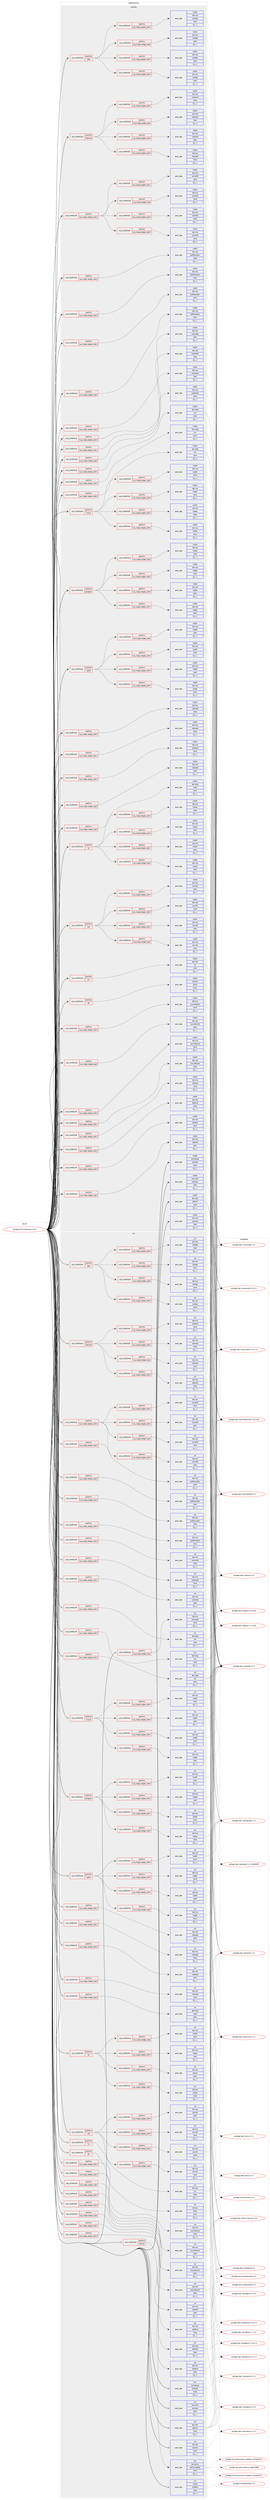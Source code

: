 digraph prolog {

# *************
# Graph options
# *************

newrank=true;
concentrate=true;
compound=true;
graph [rankdir=LR,fontname=Helvetica,fontsize=10,ranksep=1.5];#, ranksep=2.5, nodesep=0.2];
edge  [arrowhead=vee];
node  [fontname=Helvetica,fontsize=10];

# **********
# The ebuild
# **********

subgraph cluster_leftcol {
color=gray;
label=<<i>ebuild</i>>;
id [label="portage://net-im/prosody-0.12.4", color=red, width=4, href="../net-im/prosody-0.12.4.svg"];
}

# ****************
# The dependencies
# ****************

subgraph cluster_midcol {
color=gray;
label=<<i>dependencies</i>>;
subgraph cluster_compile {
fillcolor="#eeeeee";
style=filled;
label=<<i>compile</i>>;
subgraph cond96637 {
dependency372022 [label=<<TABLE BORDER="0" CELLBORDER="1" CELLSPACING="0" CELLPADDING="4"><TR><TD ROWSPAN="3" CELLPADDING="10">use_conditional</TD></TR><TR><TD>positive</TD></TR><TR><TD>icu</TD></TR></TABLE>>, shape=none, color=red];
subgraph pack272614 {
dependency372023 [label=<<TABLE BORDER="0" CELLBORDER="1" CELLSPACING="0" CELLPADDING="4" WIDTH="220"><TR><TD ROWSPAN="6" CELLPADDING="30">pack_dep</TD></TR><TR><TD WIDTH="110">install</TD></TR><TR><TD>dev-libs</TD></TR><TR><TD>icu</TD></TR><TR><TD>none</TD></TR><TR><TD>[[],,,,]</TD></TR></TABLE>>, shape=none, color=blue];
}
dependency372022:e -> dependency372023:w [weight=20,style="dashed",arrowhead="vee"];
}
id:e -> dependency372022:w [weight=20,style="solid",arrowhead="vee"];
subgraph cond96638 {
dependency372024 [label=<<TABLE BORDER="0" CELLBORDER="1" CELLSPACING="0" CELLPADDING="4"><TR><TD ROWSPAN="3" CELLPADDING="10">use_conditional</TD></TR><TR><TD>positive</TD></TR><TR><TD>idn</TD></TR></TABLE>>, shape=none, color=red];
subgraph pack272615 {
dependency372025 [label=<<TABLE BORDER="0" CELLBORDER="1" CELLSPACING="0" CELLPADDING="4" WIDTH="220"><TR><TD ROWSPAN="6" CELLPADDING="30">pack_dep</TD></TR><TR><TD WIDTH="110">install</TD></TR><TR><TD>net-dns</TD></TR><TR><TD>libidn</TD></TR><TR><TD>none</TD></TR><TR><TD>[[],,,,]</TD></TR></TABLE>>, shape=none, color=blue];
}
dependency372024:e -> dependency372025:w [weight=20,style="dashed",arrowhead="vee"];
}
id:e -> dependency372024:w [weight=20,style="solid",arrowhead="vee"];
subgraph cond96639 {
dependency372026 [label=<<TABLE BORDER="0" CELLBORDER="1" CELLSPACING="0" CELLPADDING="4"><TR><TD ROWSPAN="3" CELLPADDING="10">use_conditional</TD></TR><TR><TD>positive</TD></TR><TR><TD>ldap</TD></TR></TABLE>>, shape=none, color=red];
subgraph cond96640 {
dependency372027 [label=<<TABLE BORDER="0" CELLBORDER="1" CELLSPACING="0" CELLPADDING="4"><TR><TD ROWSPAN="3" CELLPADDING="10">use_conditional</TD></TR><TR><TD>positive</TD></TR><TR><TD>lua_single_target_luajit</TD></TR></TABLE>>, shape=none, color=red];
subgraph pack272616 {
dependency372028 [label=<<TABLE BORDER="0" CELLBORDER="1" CELLSPACING="0" CELLPADDING="4" WIDTH="220"><TR><TD ROWSPAN="6" CELLPADDING="30">pack_dep</TD></TR><TR><TD WIDTH="110">install</TD></TR><TR><TD>dev-lua</TD></TR><TR><TD>lualdap</TD></TR><TR><TD>none</TD></TR><TR><TD>[[],,,,]</TD></TR></TABLE>>, shape=none, color=blue];
}
dependency372027:e -> dependency372028:w [weight=20,style="dashed",arrowhead="vee"];
}
dependency372026:e -> dependency372027:w [weight=20,style="dashed",arrowhead="vee"];
subgraph cond96641 {
dependency372029 [label=<<TABLE BORDER="0" CELLBORDER="1" CELLSPACING="0" CELLPADDING="4"><TR><TD ROWSPAN="3" CELLPADDING="10">use_conditional</TD></TR><TR><TD>positive</TD></TR><TR><TD>lua_single_target_lua5-1</TD></TR></TABLE>>, shape=none, color=red];
subgraph pack272617 {
dependency372030 [label=<<TABLE BORDER="0" CELLBORDER="1" CELLSPACING="0" CELLPADDING="4" WIDTH="220"><TR><TD ROWSPAN="6" CELLPADDING="30">pack_dep</TD></TR><TR><TD WIDTH="110">install</TD></TR><TR><TD>dev-lua</TD></TR><TR><TD>lualdap</TD></TR><TR><TD>none</TD></TR><TR><TD>[[],,,,]</TD></TR></TABLE>>, shape=none, color=blue];
}
dependency372029:e -> dependency372030:w [weight=20,style="dashed",arrowhead="vee"];
}
dependency372026:e -> dependency372029:w [weight=20,style="dashed",arrowhead="vee"];
subgraph cond96642 {
dependency372031 [label=<<TABLE BORDER="0" CELLBORDER="1" CELLSPACING="0" CELLPADDING="4"><TR><TD ROWSPAN="3" CELLPADDING="10">use_conditional</TD></TR><TR><TD>positive</TD></TR><TR><TD>lua_single_target_lua5-3</TD></TR></TABLE>>, shape=none, color=red];
subgraph pack272618 {
dependency372032 [label=<<TABLE BORDER="0" CELLBORDER="1" CELLSPACING="0" CELLPADDING="4" WIDTH="220"><TR><TD ROWSPAN="6" CELLPADDING="30">pack_dep</TD></TR><TR><TD WIDTH="110">install</TD></TR><TR><TD>dev-lua</TD></TR><TR><TD>lualdap</TD></TR><TR><TD>none</TD></TR><TR><TD>[[],,,,]</TD></TR></TABLE>>, shape=none, color=blue];
}
dependency372031:e -> dependency372032:w [weight=20,style="dashed",arrowhead="vee"];
}
dependency372026:e -> dependency372031:w [weight=20,style="dashed",arrowhead="vee"];
subgraph cond96643 {
dependency372033 [label=<<TABLE BORDER="0" CELLBORDER="1" CELLSPACING="0" CELLPADDING="4"><TR><TD ROWSPAN="3" CELLPADDING="10">use_conditional</TD></TR><TR><TD>positive</TD></TR><TR><TD>lua_single_target_lua5-4</TD></TR></TABLE>>, shape=none, color=red];
subgraph pack272619 {
dependency372034 [label=<<TABLE BORDER="0" CELLBORDER="1" CELLSPACING="0" CELLPADDING="4" WIDTH="220"><TR><TD ROWSPAN="6" CELLPADDING="30">pack_dep</TD></TR><TR><TD WIDTH="110">install</TD></TR><TR><TD>dev-lua</TD></TR><TR><TD>lualdap</TD></TR><TR><TD>none</TD></TR><TR><TD>[[],,,,]</TD></TR></TABLE>>, shape=none, color=blue];
}
dependency372033:e -> dependency372034:w [weight=20,style="dashed",arrowhead="vee"];
}
dependency372026:e -> dependency372033:w [weight=20,style="dashed",arrowhead="vee"];
}
id:e -> dependency372026:w [weight=20,style="solid",arrowhead="vee"];
subgraph cond96644 {
dependency372035 [label=<<TABLE BORDER="0" CELLBORDER="1" CELLSPACING="0" CELLPADDING="4"><TR><TD ROWSPAN="3" CELLPADDING="10">use_conditional</TD></TR><TR><TD>positive</TD></TR><TR><TD>libevent</TD></TR></TABLE>>, shape=none, color=red];
subgraph cond96645 {
dependency372036 [label=<<TABLE BORDER="0" CELLBORDER="1" CELLSPACING="0" CELLPADDING="4"><TR><TD ROWSPAN="3" CELLPADDING="10">use_conditional</TD></TR><TR><TD>positive</TD></TR><TR><TD>lua_single_target_luajit</TD></TR></TABLE>>, shape=none, color=red];
subgraph pack272620 {
dependency372037 [label=<<TABLE BORDER="0" CELLBORDER="1" CELLSPACING="0" CELLPADDING="4" WIDTH="220"><TR><TD ROWSPAN="6" CELLPADDING="30">pack_dep</TD></TR><TR><TD WIDTH="110">install</TD></TR><TR><TD>dev-lua</TD></TR><TR><TD>luaevent</TD></TR><TR><TD>none</TD></TR><TR><TD>[[],,,,]</TD></TR></TABLE>>, shape=none, color=blue];
}
dependency372036:e -> dependency372037:w [weight=20,style="dashed",arrowhead="vee"];
}
dependency372035:e -> dependency372036:w [weight=20,style="dashed",arrowhead="vee"];
subgraph cond96646 {
dependency372038 [label=<<TABLE BORDER="0" CELLBORDER="1" CELLSPACING="0" CELLPADDING="4"><TR><TD ROWSPAN="3" CELLPADDING="10">use_conditional</TD></TR><TR><TD>positive</TD></TR><TR><TD>lua_single_target_lua5-1</TD></TR></TABLE>>, shape=none, color=red];
subgraph pack272621 {
dependency372039 [label=<<TABLE BORDER="0" CELLBORDER="1" CELLSPACING="0" CELLPADDING="4" WIDTH="220"><TR><TD ROWSPAN="6" CELLPADDING="30">pack_dep</TD></TR><TR><TD WIDTH="110">install</TD></TR><TR><TD>dev-lua</TD></TR><TR><TD>luaevent</TD></TR><TR><TD>none</TD></TR><TR><TD>[[],,,,]</TD></TR></TABLE>>, shape=none, color=blue];
}
dependency372038:e -> dependency372039:w [weight=20,style="dashed",arrowhead="vee"];
}
dependency372035:e -> dependency372038:w [weight=20,style="dashed",arrowhead="vee"];
subgraph cond96647 {
dependency372040 [label=<<TABLE BORDER="0" CELLBORDER="1" CELLSPACING="0" CELLPADDING="4"><TR><TD ROWSPAN="3" CELLPADDING="10">use_conditional</TD></TR><TR><TD>positive</TD></TR><TR><TD>lua_single_target_lua5-3</TD></TR></TABLE>>, shape=none, color=red];
subgraph pack272622 {
dependency372041 [label=<<TABLE BORDER="0" CELLBORDER="1" CELLSPACING="0" CELLPADDING="4" WIDTH="220"><TR><TD ROWSPAN="6" CELLPADDING="30">pack_dep</TD></TR><TR><TD WIDTH="110">install</TD></TR><TR><TD>dev-lua</TD></TR><TR><TD>luaevent</TD></TR><TR><TD>none</TD></TR><TR><TD>[[],,,,]</TD></TR></TABLE>>, shape=none, color=blue];
}
dependency372040:e -> dependency372041:w [weight=20,style="dashed",arrowhead="vee"];
}
dependency372035:e -> dependency372040:w [weight=20,style="dashed",arrowhead="vee"];
subgraph cond96648 {
dependency372042 [label=<<TABLE BORDER="0" CELLBORDER="1" CELLSPACING="0" CELLPADDING="4"><TR><TD ROWSPAN="3" CELLPADDING="10">use_conditional</TD></TR><TR><TD>positive</TD></TR><TR><TD>lua_single_target_lua5-4</TD></TR></TABLE>>, shape=none, color=red];
subgraph pack272623 {
dependency372043 [label=<<TABLE BORDER="0" CELLBORDER="1" CELLSPACING="0" CELLPADDING="4" WIDTH="220"><TR><TD ROWSPAN="6" CELLPADDING="30">pack_dep</TD></TR><TR><TD WIDTH="110">install</TD></TR><TR><TD>dev-lua</TD></TR><TR><TD>luaevent</TD></TR><TR><TD>none</TD></TR><TR><TD>[[],,,,]</TD></TR></TABLE>>, shape=none, color=blue];
}
dependency372042:e -> dependency372043:w [weight=20,style="dashed",arrowhead="vee"];
}
dependency372035:e -> dependency372042:w [weight=20,style="dashed",arrowhead="vee"];
}
id:e -> dependency372035:w [weight=20,style="solid",arrowhead="vee"];
subgraph cond96649 {
dependency372044 [label=<<TABLE BORDER="0" CELLBORDER="1" CELLSPACING="0" CELLPADDING="4"><TR><TD ROWSPAN="3" CELLPADDING="10">use_conditional</TD></TR><TR><TD>positive</TD></TR><TR><TD>lua_single_target_lua5-1</TD></TR></TABLE>>, shape=none, color=red];
subgraph cond96650 {
dependency372045 [label=<<TABLE BORDER="0" CELLBORDER="1" CELLSPACING="0" CELLPADDING="4"><TR><TD ROWSPAN="3" CELLPADDING="10">use_conditional</TD></TR><TR><TD>positive</TD></TR><TR><TD>lua_single_target_luajit</TD></TR></TABLE>>, shape=none, color=red];
subgraph pack272624 {
dependency372046 [label=<<TABLE BORDER="0" CELLBORDER="1" CELLSPACING="0" CELLPADDING="4" WIDTH="220"><TR><TD ROWSPAN="6" CELLPADDING="30">pack_dep</TD></TR><TR><TD WIDTH="110">install</TD></TR><TR><TD>dev-lua</TD></TR><TR><TD>lua-bit32</TD></TR><TR><TD>none</TD></TR><TR><TD>[[],,,,]</TD></TR></TABLE>>, shape=none, color=blue];
}
dependency372045:e -> dependency372046:w [weight=20,style="dashed",arrowhead="vee"];
}
dependency372044:e -> dependency372045:w [weight=20,style="dashed",arrowhead="vee"];
subgraph cond96651 {
dependency372047 [label=<<TABLE BORDER="0" CELLBORDER="1" CELLSPACING="0" CELLPADDING="4"><TR><TD ROWSPAN="3" CELLPADDING="10">use_conditional</TD></TR><TR><TD>positive</TD></TR><TR><TD>lua_single_target_lua5-1</TD></TR></TABLE>>, shape=none, color=red];
subgraph pack272625 {
dependency372048 [label=<<TABLE BORDER="0" CELLBORDER="1" CELLSPACING="0" CELLPADDING="4" WIDTH="220"><TR><TD ROWSPAN="6" CELLPADDING="30">pack_dep</TD></TR><TR><TD WIDTH="110">install</TD></TR><TR><TD>dev-lua</TD></TR><TR><TD>lua-bit32</TD></TR><TR><TD>none</TD></TR><TR><TD>[[],,,,]</TD></TR></TABLE>>, shape=none, color=blue];
}
dependency372047:e -> dependency372048:w [weight=20,style="dashed",arrowhead="vee"];
}
dependency372044:e -> dependency372047:w [weight=20,style="dashed",arrowhead="vee"];
subgraph cond96652 {
dependency372049 [label=<<TABLE BORDER="0" CELLBORDER="1" CELLSPACING="0" CELLPADDING="4"><TR><TD ROWSPAN="3" CELLPADDING="10">use_conditional</TD></TR><TR><TD>positive</TD></TR><TR><TD>lua_single_target_lua5-3</TD></TR></TABLE>>, shape=none, color=red];
subgraph pack272626 {
dependency372050 [label=<<TABLE BORDER="0" CELLBORDER="1" CELLSPACING="0" CELLPADDING="4" WIDTH="220"><TR><TD ROWSPAN="6" CELLPADDING="30">pack_dep</TD></TR><TR><TD WIDTH="110">install</TD></TR><TR><TD>dev-lua</TD></TR><TR><TD>lua-bit32</TD></TR><TR><TD>none</TD></TR><TR><TD>[[],,,,]</TD></TR></TABLE>>, shape=none, color=blue];
}
dependency372049:e -> dependency372050:w [weight=20,style="dashed",arrowhead="vee"];
}
dependency372044:e -> dependency372049:w [weight=20,style="dashed",arrowhead="vee"];
subgraph cond96653 {
dependency372051 [label=<<TABLE BORDER="0" CELLBORDER="1" CELLSPACING="0" CELLPADDING="4"><TR><TD ROWSPAN="3" CELLPADDING="10">use_conditional</TD></TR><TR><TD>positive</TD></TR><TR><TD>lua_single_target_lua5-4</TD></TR></TABLE>>, shape=none, color=red];
subgraph pack272627 {
dependency372052 [label=<<TABLE BORDER="0" CELLBORDER="1" CELLSPACING="0" CELLPADDING="4" WIDTH="220"><TR><TD ROWSPAN="6" CELLPADDING="30">pack_dep</TD></TR><TR><TD WIDTH="110">install</TD></TR><TR><TD>dev-lua</TD></TR><TR><TD>lua-bit32</TD></TR><TR><TD>none</TD></TR><TR><TD>[[],,,,]</TD></TR></TABLE>>, shape=none, color=blue];
}
dependency372051:e -> dependency372052:w [weight=20,style="dashed",arrowhead="vee"];
}
dependency372044:e -> dependency372051:w [weight=20,style="dashed",arrowhead="vee"];
}
id:e -> dependency372044:w [weight=20,style="solid",arrowhead="vee"];
subgraph cond96654 {
dependency372053 [label=<<TABLE BORDER="0" CELLBORDER="1" CELLSPACING="0" CELLPADDING="4"><TR><TD ROWSPAN="3" CELLPADDING="10">use_conditional</TD></TR><TR><TD>positive</TD></TR><TR><TD>lua_single_target_lua5-1</TD></TR></TABLE>>, shape=none, color=red];
subgraph pack272628 {
dependency372054 [label=<<TABLE BORDER="0" CELLBORDER="1" CELLSPACING="0" CELLPADDING="4" WIDTH="220"><TR><TD ROWSPAN="6" CELLPADDING="30">pack_dep</TD></TR><TR><TD WIDTH="110">install</TD></TR><TR><TD>dev-lang</TD></TR><TR><TD>lua</TD></TR><TR><TD>none</TD></TR><TR><TD>[[],,,,]</TD></TR></TABLE>>, shape=none, color=blue];
}
dependency372053:e -> dependency372054:w [weight=20,style="dashed",arrowhead="vee"];
}
id:e -> dependency372053:w [weight=20,style="solid",arrowhead="vee"];
subgraph cond96655 {
dependency372055 [label=<<TABLE BORDER="0" CELLBORDER="1" CELLSPACING="0" CELLPADDING="4"><TR><TD ROWSPAN="3" CELLPADDING="10">use_conditional</TD></TR><TR><TD>positive</TD></TR><TR><TD>lua_single_target_lua5-1</TD></TR></TABLE>>, shape=none, color=red];
subgraph pack272629 {
dependency372056 [label=<<TABLE BORDER="0" CELLBORDER="1" CELLSPACING="0" CELLPADDING="4" WIDTH="220"><TR><TD ROWSPAN="6" CELLPADDING="30">pack_dep</TD></TR><TR><TD WIDTH="110">install</TD></TR><TR><TD>dev-lua</TD></TR><TR><TD>lua-unbound</TD></TR><TR><TD>none</TD></TR><TR><TD>[[],,,,]</TD></TR></TABLE>>, shape=none, color=blue];
}
dependency372055:e -> dependency372056:w [weight=20,style="dashed",arrowhead="vee"];
}
id:e -> dependency372055:w [weight=20,style="solid",arrowhead="vee"];
subgraph cond96656 {
dependency372057 [label=<<TABLE BORDER="0" CELLBORDER="1" CELLSPACING="0" CELLPADDING="4"><TR><TD ROWSPAN="3" CELLPADDING="10">use_conditional</TD></TR><TR><TD>positive</TD></TR><TR><TD>lua_single_target_lua5-1</TD></TR></TABLE>>, shape=none, color=red];
subgraph pack272630 {
dependency372058 [label=<<TABLE BORDER="0" CELLBORDER="1" CELLSPACING="0" CELLPADDING="4" WIDTH="220"><TR><TD ROWSPAN="6" CELLPADDING="30">pack_dep</TD></TR><TR><TD WIDTH="110">install</TD></TR><TR><TD>dev-lua</TD></TR><TR><TD>luaexpat</TD></TR><TR><TD>none</TD></TR><TR><TD>[[],,,,]</TD></TR></TABLE>>, shape=none, color=blue];
}
dependency372057:e -> dependency372058:w [weight=20,style="dashed",arrowhead="vee"];
}
id:e -> dependency372057:w [weight=20,style="solid",arrowhead="vee"];
subgraph cond96657 {
dependency372059 [label=<<TABLE BORDER="0" CELLBORDER="1" CELLSPACING="0" CELLPADDING="4"><TR><TD ROWSPAN="3" CELLPADDING="10">use_conditional</TD></TR><TR><TD>positive</TD></TR><TR><TD>lua_single_target_lua5-1</TD></TR></TABLE>>, shape=none, color=red];
subgraph pack272631 {
dependency372060 [label=<<TABLE BORDER="0" CELLBORDER="1" CELLSPACING="0" CELLPADDING="4" WIDTH="220"><TR><TD ROWSPAN="6" CELLPADDING="30">pack_dep</TD></TR><TR><TD WIDTH="110">install</TD></TR><TR><TD>dev-lua</TD></TR><TR><TD>luafilesystem</TD></TR><TR><TD>none</TD></TR><TR><TD>[[],,,,]</TD></TR></TABLE>>, shape=none, color=blue];
}
dependency372059:e -> dependency372060:w [weight=20,style="dashed",arrowhead="vee"];
}
id:e -> dependency372059:w [weight=20,style="solid",arrowhead="vee"];
subgraph cond96658 {
dependency372061 [label=<<TABLE BORDER="0" CELLBORDER="1" CELLSPACING="0" CELLPADDING="4"><TR><TD ROWSPAN="3" CELLPADDING="10">use_conditional</TD></TR><TR><TD>positive</TD></TR><TR><TD>lua_single_target_lua5-1</TD></TR></TABLE>>, shape=none, color=red];
subgraph pack272632 {
dependency372062 [label=<<TABLE BORDER="0" CELLBORDER="1" CELLSPACING="0" CELLPADDING="4" WIDTH="220"><TR><TD ROWSPAN="6" CELLPADDING="30">pack_dep</TD></TR><TR><TD WIDTH="110">install</TD></TR><TR><TD>dev-lua</TD></TR><TR><TD>luasocket</TD></TR><TR><TD>none</TD></TR><TR><TD>[[],,,,]</TD></TR></TABLE>>, shape=none, color=blue];
}
dependency372061:e -> dependency372062:w [weight=20,style="dashed",arrowhead="vee"];
}
id:e -> dependency372061:w [weight=20,style="solid",arrowhead="vee"];
subgraph cond96659 {
dependency372063 [label=<<TABLE BORDER="0" CELLBORDER="1" CELLSPACING="0" CELLPADDING="4"><TR><TD ROWSPAN="3" CELLPADDING="10">use_conditional</TD></TR><TR><TD>positive</TD></TR><TR><TD>lua_single_target_lua5-1</TD></TR></TABLE>>, shape=none, color=red];
subgraph pack272633 {
dependency372064 [label=<<TABLE BORDER="0" CELLBORDER="1" CELLSPACING="0" CELLPADDING="4" WIDTH="220"><TR><TD ROWSPAN="6" CELLPADDING="30">pack_dep</TD></TR><TR><TD WIDTH="110">install</TD></TR><TR><TD>dev-lua</TD></TR><TR><TD>readline</TD></TR><TR><TD>none</TD></TR><TR><TD>[[],,,,]</TD></TR></TABLE>>, shape=none, color=blue];
}
dependency372063:e -> dependency372064:w [weight=20,style="dashed",arrowhead="vee"];
}
id:e -> dependency372063:w [weight=20,style="solid",arrowhead="vee"];
subgraph cond96660 {
dependency372065 [label=<<TABLE BORDER="0" CELLBORDER="1" CELLSPACING="0" CELLPADDING="4"><TR><TD ROWSPAN="3" CELLPADDING="10">use_conditional</TD></TR><TR><TD>positive</TD></TR><TR><TD>lua_single_target_lua5-3</TD></TR></TABLE>>, shape=none, color=red];
subgraph pack272634 {
dependency372066 [label=<<TABLE BORDER="0" CELLBORDER="1" CELLSPACING="0" CELLPADDING="4" WIDTH="220"><TR><TD ROWSPAN="6" CELLPADDING="30">pack_dep</TD></TR><TR><TD WIDTH="110">install</TD></TR><TR><TD>dev-lang</TD></TR><TR><TD>lua</TD></TR><TR><TD>none</TD></TR><TR><TD>[[],,,,]</TD></TR></TABLE>>, shape=none, color=blue];
}
dependency372065:e -> dependency372066:w [weight=20,style="dashed",arrowhead="vee"];
}
id:e -> dependency372065:w [weight=20,style="solid",arrowhead="vee"];
subgraph cond96661 {
dependency372067 [label=<<TABLE BORDER="0" CELLBORDER="1" CELLSPACING="0" CELLPADDING="4"><TR><TD ROWSPAN="3" CELLPADDING="10">use_conditional</TD></TR><TR><TD>positive</TD></TR><TR><TD>lua_single_target_lua5-3</TD></TR></TABLE>>, shape=none, color=red];
subgraph pack272635 {
dependency372068 [label=<<TABLE BORDER="0" CELLBORDER="1" CELLSPACING="0" CELLPADDING="4" WIDTH="220"><TR><TD ROWSPAN="6" CELLPADDING="30">pack_dep</TD></TR><TR><TD WIDTH="110">install</TD></TR><TR><TD>dev-lua</TD></TR><TR><TD>lua-unbound</TD></TR><TR><TD>none</TD></TR><TR><TD>[[],,,,]</TD></TR></TABLE>>, shape=none, color=blue];
}
dependency372067:e -> dependency372068:w [weight=20,style="dashed",arrowhead="vee"];
}
id:e -> dependency372067:w [weight=20,style="solid",arrowhead="vee"];
subgraph cond96662 {
dependency372069 [label=<<TABLE BORDER="0" CELLBORDER="1" CELLSPACING="0" CELLPADDING="4"><TR><TD ROWSPAN="3" CELLPADDING="10">use_conditional</TD></TR><TR><TD>positive</TD></TR><TR><TD>lua_single_target_lua5-3</TD></TR></TABLE>>, shape=none, color=red];
subgraph pack272636 {
dependency372070 [label=<<TABLE BORDER="0" CELLBORDER="1" CELLSPACING="0" CELLPADDING="4" WIDTH="220"><TR><TD ROWSPAN="6" CELLPADDING="30">pack_dep</TD></TR><TR><TD WIDTH="110">install</TD></TR><TR><TD>dev-lua</TD></TR><TR><TD>luaexpat</TD></TR><TR><TD>none</TD></TR><TR><TD>[[],,,,]</TD></TR></TABLE>>, shape=none, color=blue];
}
dependency372069:e -> dependency372070:w [weight=20,style="dashed",arrowhead="vee"];
}
id:e -> dependency372069:w [weight=20,style="solid",arrowhead="vee"];
subgraph cond96663 {
dependency372071 [label=<<TABLE BORDER="0" CELLBORDER="1" CELLSPACING="0" CELLPADDING="4"><TR><TD ROWSPAN="3" CELLPADDING="10">use_conditional</TD></TR><TR><TD>positive</TD></TR><TR><TD>lua_single_target_lua5-3</TD></TR></TABLE>>, shape=none, color=red];
subgraph pack272637 {
dependency372072 [label=<<TABLE BORDER="0" CELLBORDER="1" CELLSPACING="0" CELLPADDING="4" WIDTH="220"><TR><TD ROWSPAN="6" CELLPADDING="30">pack_dep</TD></TR><TR><TD WIDTH="110">install</TD></TR><TR><TD>dev-lua</TD></TR><TR><TD>luafilesystem</TD></TR><TR><TD>none</TD></TR><TR><TD>[[],,,,]</TD></TR></TABLE>>, shape=none, color=blue];
}
dependency372071:e -> dependency372072:w [weight=20,style="dashed",arrowhead="vee"];
}
id:e -> dependency372071:w [weight=20,style="solid",arrowhead="vee"];
subgraph cond96664 {
dependency372073 [label=<<TABLE BORDER="0" CELLBORDER="1" CELLSPACING="0" CELLPADDING="4"><TR><TD ROWSPAN="3" CELLPADDING="10">use_conditional</TD></TR><TR><TD>positive</TD></TR><TR><TD>lua_single_target_lua5-3</TD></TR></TABLE>>, shape=none, color=red];
subgraph pack272638 {
dependency372074 [label=<<TABLE BORDER="0" CELLBORDER="1" CELLSPACING="0" CELLPADDING="4" WIDTH="220"><TR><TD ROWSPAN="6" CELLPADDING="30">pack_dep</TD></TR><TR><TD WIDTH="110">install</TD></TR><TR><TD>dev-lua</TD></TR><TR><TD>luasocket</TD></TR><TR><TD>none</TD></TR><TR><TD>[[],,,,]</TD></TR></TABLE>>, shape=none, color=blue];
}
dependency372073:e -> dependency372074:w [weight=20,style="dashed",arrowhead="vee"];
}
id:e -> dependency372073:w [weight=20,style="solid",arrowhead="vee"];
subgraph cond96665 {
dependency372075 [label=<<TABLE BORDER="0" CELLBORDER="1" CELLSPACING="0" CELLPADDING="4"><TR><TD ROWSPAN="3" CELLPADDING="10">use_conditional</TD></TR><TR><TD>positive</TD></TR><TR><TD>lua_single_target_lua5-3</TD></TR></TABLE>>, shape=none, color=red];
subgraph pack272639 {
dependency372076 [label=<<TABLE BORDER="0" CELLBORDER="1" CELLSPACING="0" CELLPADDING="4" WIDTH="220"><TR><TD ROWSPAN="6" CELLPADDING="30">pack_dep</TD></TR><TR><TD WIDTH="110">install</TD></TR><TR><TD>dev-lua</TD></TR><TR><TD>readline</TD></TR><TR><TD>none</TD></TR><TR><TD>[[],,,,]</TD></TR></TABLE>>, shape=none, color=blue];
}
dependency372075:e -> dependency372076:w [weight=20,style="dashed",arrowhead="vee"];
}
id:e -> dependency372075:w [weight=20,style="solid",arrowhead="vee"];
subgraph cond96666 {
dependency372077 [label=<<TABLE BORDER="0" CELLBORDER="1" CELLSPACING="0" CELLPADDING="4"><TR><TD ROWSPAN="3" CELLPADDING="10">use_conditional</TD></TR><TR><TD>positive</TD></TR><TR><TD>lua_single_target_lua5-4</TD></TR></TABLE>>, shape=none, color=red];
subgraph pack272640 {
dependency372078 [label=<<TABLE BORDER="0" CELLBORDER="1" CELLSPACING="0" CELLPADDING="4" WIDTH="220"><TR><TD ROWSPAN="6" CELLPADDING="30">pack_dep</TD></TR><TR><TD WIDTH="110">install</TD></TR><TR><TD>dev-lang</TD></TR><TR><TD>lua</TD></TR><TR><TD>none</TD></TR><TR><TD>[[],,,,]</TD></TR></TABLE>>, shape=none, color=blue];
}
dependency372077:e -> dependency372078:w [weight=20,style="dashed",arrowhead="vee"];
}
id:e -> dependency372077:w [weight=20,style="solid",arrowhead="vee"];
subgraph cond96667 {
dependency372079 [label=<<TABLE BORDER="0" CELLBORDER="1" CELLSPACING="0" CELLPADDING="4"><TR><TD ROWSPAN="3" CELLPADDING="10">use_conditional</TD></TR><TR><TD>positive</TD></TR><TR><TD>lua_single_target_lua5-4</TD></TR></TABLE>>, shape=none, color=red];
subgraph pack272641 {
dependency372080 [label=<<TABLE BORDER="0" CELLBORDER="1" CELLSPACING="0" CELLPADDING="4" WIDTH="220"><TR><TD ROWSPAN="6" CELLPADDING="30">pack_dep</TD></TR><TR><TD WIDTH="110">install</TD></TR><TR><TD>dev-lua</TD></TR><TR><TD>lua-unbound</TD></TR><TR><TD>none</TD></TR><TR><TD>[[],,,,]</TD></TR></TABLE>>, shape=none, color=blue];
}
dependency372079:e -> dependency372080:w [weight=20,style="dashed",arrowhead="vee"];
}
id:e -> dependency372079:w [weight=20,style="solid",arrowhead="vee"];
subgraph cond96668 {
dependency372081 [label=<<TABLE BORDER="0" CELLBORDER="1" CELLSPACING="0" CELLPADDING="4"><TR><TD ROWSPAN="3" CELLPADDING="10">use_conditional</TD></TR><TR><TD>positive</TD></TR><TR><TD>lua_single_target_lua5-4</TD></TR></TABLE>>, shape=none, color=red];
subgraph pack272642 {
dependency372082 [label=<<TABLE BORDER="0" CELLBORDER="1" CELLSPACING="0" CELLPADDING="4" WIDTH="220"><TR><TD ROWSPAN="6" CELLPADDING="30">pack_dep</TD></TR><TR><TD WIDTH="110">install</TD></TR><TR><TD>dev-lua</TD></TR><TR><TD>luaexpat</TD></TR><TR><TD>none</TD></TR><TR><TD>[[],,,,]</TD></TR></TABLE>>, shape=none, color=blue];
}
dependency372081:e -> dependency372082:w [weight=20,style="dashed",arrowhead="vee"];
}
id:e -> dependency372081:w [weight=20,style="solid",arrowhead="vee"];
subgraph cond96669 {
dependency372083 [label=<<TABLE BORDER="0" CELLBORDER="1" CELLSPACING="0" CELLPADDING="4"><TR><TD ROWSPAN="3" CELLPADDING="10">use_conditional</TD></TR><TR><TD>positive</TD></TR><TR><TD>lua_single_target_lua5-4</TD></TR></TABLE>>, shape=none, color=red];
subgraph pack272643 {
dependency372084 [label=<<TABLE BORDER="0" CELLBORDER="1" CELLSPACING="0" CELLPADDING="4" WIDTH="220"><TR><TD ROWSPAN="6" CELLPADDING="30">pack_dep</TD></TR><TR><TD WIDTH="110">install</TD></TR><TR><TD>dev-lua</TD></TR><TR><TD>luafilesystem</TD></TR><TR><TD>none</TD></TR><TR><TD>[[],,,,]</TD></TR></TABLE>>, shape=none, color=blue];
}
dependency372083:e -> dependency372084:w [weight=20,style="dashed",arrowhead="vee"];
}
id:e -> dependency372083:w [weight=20,style="solid",arrowhead="vee"];
subgraph cond96670 {
dependency372085 [label=<<TABLE BORDER="0" CELLBORDER="1" CELLSPACING="0" CELLPADDING="4"><TR><TD ROWSPAN="3" CELLPADDING="10">use_conditional</TD></TR><TR><TD>positive</TD></TR><TR><TD>lua_single_target_lua5-4</TD></TR></TABLE>>, shape=none, color=red];
subgraph pack272644 {
dependency372086 [label=<<TABLE BORDER="0" CELLBORDER="1" CELLSPACING="0" CELLPADDING="4" WIDTH="220"><TR><TD ROWSPAN="6" CELLPADDING="30">pack_dep</TD></TR><TR><TD WIDTH="110">install</TD></TR><TR><TD>dev-lua</TD></TR><TR><TD>luasocket</TD></TR><TR><TD>none</TD></TR><TR><TD>[[],,,,]</TD></TR></TABLE>>, shape=none, color=blue];
}
dependency372085:e -> dependency372086:w [weight=20,style="dashed",arrowhead="vee"];
}
id:e -> dependency372085:w [weight=20,style="solid",arrowhead="vee"];
subgraph cond96671 {
dependency372087 [label=<<TABLE BORDER="0" CELLBORDER="1" CELLSPACING="0" CELLPADDING="4"><TR><TD ROWSPAN="3" CELLPADDING="10">use_conditional</TD></TR><TR><TD>positive</TD></TR><TR><TD>lua_single_target_lua5-4</TD></TR></TABLE>>, shape=none, color=red];
subgraph pack272645 {
dependency372088 [label=<<TABLE BORDER="0" CELLBORDER="1" CELLSPACING="0" CELLPADDING="4" WIDTH="220"><TR><TD ROWSPAN="6" CELLPADDING="30">pack_dep</TD></TR><TR><TD WIDTH="110">install</TD></TR><TR><TD>dev-lua</TD></TR><TR><TD>readline</TD></TR><TR><TD>none</TD></TR><TR><TD>[[],,,,]</TD></TR></TABLE>>, shape=none, color=blue];
}
dependency372087:e -> dependency372088:w [weight=20,style="dashed",arrowhead="vee"];
}
id:e -> dependency372087:w [weight=20,style="solid",arrowhead="vee"];
subgraph cond96672 {
dependency372089 [label=<<TABLE BORDER="0" CELLBORDER="1" CELLSPACING="0" CELLPADDING="4"><TR><TD ROWSPAN="3" CELLPADDING="10">use_conditional</TD></TR><TR><TD>positive</TD></TR><TR><TD>lua_single_target_luajit</TD></TR></TABLE>>, shape=none, color=red];
subgraph pack272646 {
dependency372090 [label=<<TABLE BORDER="0" CELLBORDER="1" CELLSPACING="0" CELLPADDING="4" WIDTH="220"><TR><TD ROWSPAN="6" CELLPADDING="30">pack_dep</TD></TR><TR><TD WIDTH="110">install</TD></TR><TR><TD>dev-lang</TD></TR><TR><TD>luajit</TD></TR><TR><TD>none</TD></TR><TR><TD>[[],,,,]</TD></TR></TABLE>>, shape=none, color=blue];
}
dependency372089:e -> dependency372090:w [weight=20,style="dashed",arrowhead="vee"];
}
id:e -> dependency372089:w [weight=20,style="solid",arrowhead="vee"];
subgraph cond96673 {
dependency372091 [label=<<TABLE BORDER="0" CELLBORDER="1" CELLSPACING="0" CELLPADDING="4"><TR><TD ROWSPAN="3" CELLPADDING="10">use_conditional</TD></TR><TR><TD>positive</TD></TR><TR><TD>lua_single_target_luajit</TD></TR></TABLE>>, shape=none, color=red];
subgraph pack272647 {
dependency372092 [label=<<TABLE BORDER="0" CELLBORDER="1" CELLSPACING="0" CELLPADDING="4" WIDTH="220"><TR><TD ROWSPAN="6" CELLPADDING="30">pack_dep</TD></TR><TR><TD WIDTH="110">install</TD></TR><TR><TD>dev-lua</TD></TR><TR><TD>lua-unbound</TD></TR><TR><TD>none</TD></TR><TR><TD>[[],,,,]</TD></TR></TABLE>>, shape=none, color=blue];
}
dependency372091:e -> dependency372092:w [weight=20,style="dashed",arrowhead="vee"];
}
id:e -> dependency372091:w [weight=20,style="solid",arrowhead="vee"];
subgraph cond96674 {
dependency372093 [label=<<TABLE BORDER="0" CELLBORDER="1" CELLSPACING="0" CELLPADDING="4"><TR><TD ROWSPAN="3" CELLPADDING="10">use_conditional</TD></TR><TR><TD>positive</TD></TR><TR><TD>lua_single_target_luajit</TD></TR></TABLE>>, shape=none, color=red];
subgraph pack272648 {
dependency372094 [label=<<TABLE BORDER="0" CELLBORDER="1" CELLSPACING="0" CELLPADDING="4" WIDTH="220"><TR><TD ROWSPAN="6" CELLPADDING="30">pack_dep</TD></TR><TR><TD WIDTH="110">install</TD></TR><TR><TD>dev-lua</TD></TR><TR><TD>luaexpat</TD></TR><TR><TD>none</TD></TR><TR><TD>[[],,,,]</TD></TR></TABLE>>, shape=none, color=blue];
}
dependency372093:e -> dependency372094:w [weight=20,style="dashed",arrowhead="vee"];
}
id:e -> dependency372093:w [weight=20,style="solid",arrowhead="vee"];
subgraph cond96675 {
dependency372095 [label=<<TABLE BORDER="0" CELLBORDER="1" CELLSPACING="0" CELLPADDING="4"><TR><TD ROWSPAN="3" CELLPADDING="10">use_conditional</TD></TR><TR><TD>positive</TD></TR><TR><TD>lua_single_target_luajit</TD></TR></TABLE>>, shape=none, color=red];
subgraph pack272649 {
dependency372096 [label=<<TABLE BORDER="0" CELLBORDER="1" CELLSPACING="0" CELLPADDING="4" WIDTH="220"><TR><TD ROWSPAN="6" CELLPADDING="30">pack_dep</TD></TR><TR><TD WIDTH="110">install</TD></TR><TR><TD>dev-lua</TD></TR><TR><TD>luafilesystem</TD></TR><TR><TD>none</TD></TR><TR><TD>[[],,,,]</TD></TR></TABLE>>, shape=none, color=blue];
}
dependency372095:e -> dependency372096:w [weight=20,style="dashed",arrowhead="vee"];
}
id:e -> dependency372095:w [weight=20,style="solid",arrowhead="vee"];
subgraph cond96676 {
dependency372097 [label=<<TABLE BORDER="0" CELLBORDER="1" CELLSPACING="0" CELLPADDING="4"><TR><TD ROWSPAN="3" CELLPADDING="10">use_conditional</TD></TR><TR><TD>positive</TD></TR><TR><TD>lua_single_target_luajit</TD></TR></TABLE>>, shape=none, color=red];
subgraph pack272650 {
dependency372098 [label=<<TABLE BORDER="0" CELLBORDER="1" CELLSPACING="0" CELLPADDING="4" WIDTH="220"><TR><TD ROWSPAN="6" CELLPADDING="30">pack_dep</TD></TR><TR><TD WIDTH="110">install</TD></TR><TR><TD>dev-lua</TD></TR><TR><TD>luasocket</TD></TR><TR><TD>none</TD></TR><TR><TD>[[],,,,]</TD></TR></TABLE>>, shape=none, color=blue];
}
dependency372097:e -> dependency372098:w [weight=20,style="dashed",arrowhead="vee"];
}
id:e -> dependency372097:w [weight=20,style="solid",arrowhead="vee"];
subgraph cond96677 {
dependency372099 [label=<<TABLE BORDER="0" CELLBORDER="1" CELLSPACING="0" CELLPADDING="4"><TR><TD ROWSPAN="3" CELLPADDING="10">use_conditional</TD></TR><TR><TD>positive</TD></TR><TR><TD>lua_single_target_luajit</TD></TR></TABLE>>, shape=none, color=red];
subgraph pack272651 {
dependency372100 [label=<<TABLE BORDER="0" CELLBORDER="1" CELLSPACING="0" CELLPADDING="4" WIDTH="220"><TR><TD ROWSPAN="6" CELLPADDING="30">pack_dep</TD></TR><TR><TD WIDTH="110">install</TD></TR><TR><TD>dev-lua</TD></TR><TR><TD>readline</TD></TR><TR><TD>none</TD></TR><TR><TD>[[],,,,]</TD></TR></TABLE>>, shape=none, color=blue];
}
dependency372099:e -> dependency372100:w [weight=20,style="dashed",arrowhead="vee"];
}
id:e -> dependency372099:w [weight=20,style="solid",arrowhead="vee"];
subgraph cond96678 {
dependency372101 [label=<<TABLE BORDER="0" CELLBORDER="1" CELLSPACING="0" CELLPADDING="4"><TR><TD ROWSPAN="3" CELLPADDING="10">use_conditional</TD></TR><TR><TD>positive</TD></TR><TR><TD>mysql</TD></TR></TABLE>>, shape=none, color=red];
subgraph cond96679 {
dependency372102 [label=<<TABLE BORDER="0" CELLBORDER="1" CELLSPACING="0" CELLPADDING="4"><TR><TD ROWSPAN="3" CELLPADDING="10">use_conditional</TD></TR><TR><TD>positive</TD></TR><TR><TD>lua_single_target_luajit</TD></TR></TABLE>>, shape=none, color=red];
subgraph pack272652 {
dependency372103 [label=<<TABLE BORDER="0" CELLBORDER="1" CELLSPACING="0" CELLPADDING="4" WIDTH="220"><TR><TD ROWSPAN="6" CELLPADDING="30">pack_dep</TD></TR><TR><TD WIDTH="110">install</TD></TR><TR><TD>dev-lua</TD></TR><TR><TD>luadbi</TD></TR><TR><TD>none</TD></TR><TR><TD>[[],,,,]</TD></TR></TABLE>>, shape=none, color=blue];
}
dependency372102:e -> dependency372103:w [weight=20,style="dashed",arrowhead="vee"];
}
dependency372101:e -> dependency372102:w [weight=20,style="dashed",arrowhead="vee"];
subgraph cond96680 {
dependency372104 [label=<<TABLE BORDER="0" CELLBORDER="1" CELLSPACING="0" CELLPADDING="4"><TR><TD ROWSPAN="3" CELLPADDING="10">use_conditional</TD></TR><TR><TD>positive</TD></TR><TR><TD>lua_single_target_lua5-1</TD></TR></TABLE>>, shape=none, color=red];
subgraph pack272653 {
dependency372105 [label=<<TABLE BORDER="0" CELLBORDER="1" CELLSPACING="0" CELLPADDING="4" WIDTH="220"><TR><TD ROWSPAN="6" CELLPADDING="30">pack_dep</TD></TR><TR><TD WIDTH="110">install</TD></TR><TR><TD>dev-lua</TD></TR><TR><TD>luadbi</TD></TR><TR><TD>none</TD></TR><TR><TD>[[],,,,]</TD></TR></TABLE>>, shape=none, color=blue];
}
dependency372104:e -> dependency372105:w [weight=20,style="dashed",arrowhead="vee"];
}
dependency372101:e -> dependency372104:w [weight=20,style="dashed",arrowhead="vee"];
subgraph cond96681 {
dependency372106 [label=<<TABLE BORDER="0" CELLBORDER="1" CELLSPACING="0" CELLPADDING="4"><TR><TD ROWSPAN="3" CELLPADDING="10">use_conditional</TD></TR><TR><TD>positive</TD></TR><TR><TD>lua_single_target_lua5-3</TD></TR></TABLE>>, shape=none, color=red];
subgraph pack272654 {
dependency372107 [label=<<TABLE BORDER="0" CELLBORDER="1" CELLSPACING="0" CELLPADDING="4" WIDTH="220"><TR><TD ROWSPAN="6" CELLPADDING="30">pack_dep</TD></TR><TR><TD WIDTH="110">install</TD></TR><TR><TD>dev-lua</TD></TR><TR><TD>luadbi</TD></TR><TR><TD>none</TD></TR><TR><TD>[[],,,,]</TD></TR></TABLE>>, shape=none, color=blue];
}
dependency372106:e -> dependency372107:w [weight=20,style="dashed",arrowhead="vee"];
}
dependency372101:e -> dependency372106:w [weight=20,style="dashed",arrowhead="vee"];
subgraph cond96682 {
dependency372108 [label=<<TABLE BORDER="0" CELLBORDER="1" CELLSPACING="0" CELLPADDING="4"><TR><TD ROWSPAN="3" CELLPADDING="10">use_conditional</TD></TR><TR><TD>positive</TD></TR><TR><TD>lua_single_target_lua5-4</TD></TR></TABLE>>, shape=none, color=red];
subgraph pack272655 {
dependency372109 [label=<<TABLE BORDER="0" CELLBORDER="1" CELLSPACING="0" CELLPADDING="4" WIDTH="220"><TR><TD ROWSPAN="6" CELLPADDING="30">pack_dep</TD></TR><TR><TD WIDTH="110">install</TD></TR><TR><TD>dev-lua</TD></TR><TR><TD>luadbi</TD></TR><TR><TD>none</TD></TR><TR><TD>[[],,,,]</TD></TR></TABLE>>, shape=none, color=blue];
}
dependency372108:e -> dependency372109:w [weight=20,style="dashed",arrowhead="vee"];
}
dependency372101:e -> dependency372108:w [weight=20,style="dashed",arrowhead="vee"];
}
id:e -> dependency372101:w [weight=20,style="solid",arrowhead="vee"];
subgraph cond96683 {
dependency372110 [label=<<TABLE BORDER="0" CELLBORDER="1" CELLSPACING="0" CELLPADDING="4"><TR><TD ROWSPAN="3" CELLPADDING="10">use_conditional</TD></TR><TR><TD>positive</TD></TR><TR><TD>postgres</TD></TR></TABLE>>, shape=none, color=red];
subgraph cond96684 {
dependency372111 [label=<<TABLE BORDER="0" CELLBORDER="1" CELLSPACING="0" CELLPADDING="4"><TR><TD ROWSPAN="3" CELLPADDING="10">use_conditional</TD></TR><TR><TD>positive</TD></TR><TR><TD>lua_single_target_luajit</TD></TR></TABLE>>, shape=none, color=red];
subgraph pack272656 {
dependency372112 [label=<<TABLE BORDER="0" CELLBORDER="1" CELLSPACING="0" CELLPADDING="4" WIDTH="220"><TR><TD ROWSPAN="6" CELLPADDING="30">pack_dep</TD></TR><TR><TD WIDTH="110">install</TD></TR><TR><TD>dev-lua</TD></TR><TR><TD>luadbi</TD></TR><TR><TD>none</TD></TR><TR><TD>[[],,,,]</TD></TR></TABLE>>, shape=none, color=blue];
}
dependency372111:e -> dependency372112:w [weight=20,style="dashed",arrowhead="vee"];
}
dependency372110:e -> dependency372111:w [weight=20,style="dashed",arrowhead="vee"];
subgraph cond96685 {
dependency372113 [label=<<TABLE BORDER="0" CELLBORDER="1" CELLSPACING="0" CELLPADDING="4"><TR><TD ROWSPAN="3" CELLPADDING="10">use_conditional</TD></TR><TR><TD>positive</TD></TR><TR><TD>lua_single_target_lua5-1</TD></TR></TABLE>>, shape=none, color=red];
subgraph pack272657 {
dependency372114 [label=<<TABLE BORDER="0" CELLBORDER="1" CELLSPACING="0" CELLPADDING="4" WIDTH="220"><TR><TD ROWSPAN="6" CELLPADDING="30">pack_dep</TD></TR><TR><TD WIDTH="110">install</TD></TR><TR><TD>dev-lua</TD></TR><TR><TD>luadbi</TD></TR><TR><TD>none</TD></TR><TR><TD>[[],,,,]</TD></TR></TABLE>>, shape=none, color=blue];
}
dependency372113:e -> dependency372114:w [weight=20,style="dashed",arrowhead="vee"];
}
dependency372110:e -> dependency372113:w [weight=20,style="dashed",arrowhead="vee"];
subgraph cond96686 {
dependency372115 [label=<<TABLE BORDER="0" CELLBORDER="1" CELLSPACING="0" CELLPADDING="4"><TR><TD ROWSPAN="3" CELLPADDING="10">use_conditional</TD></TR><TR><TD>positive</TD></TR><TR><TD>lua_single_target_lua5-3</TD></TR></TABLE>>, shape=none, color=red];
subgraph pack272658 {
dependency372116 [label=<<TABLE BORDER="0" CELLBORDER="1" CELLSPACING="0" CELLPADDING="4" WIDTH="220"><TR><TD ROWSPAN="6" CELLPADDING="30">pack_dep</TD></TR><TR><TD WIDTH="110">install</TD></TR><TR><TD>dev-lua</TD></TR><TR><TD>luadbi</TD></TR><TR><TD>none</TD></TR><TR><TD>[[],,,,]</TD></TR></TABLE>>, shape=none, color=blue];
}
dependency372115:e -> dependency372116:w [weight=20,style="dashed",arrowhead="vee"];
}
dependency372110:e -> dependency372115:w [weight=20,style="dashed",arrowhead="vee"];
subgraph cond96687 {
dependency372117 [label=<<TABLE BORDER="0" CELLBORDER="1" CELLSPACING="0" CELLPADDING="4"><TR><TD ROWSPAN="3" CELLPADDING="10">use_conditional</TD></TR><TR><TD>positive</TD></TR><TR><TD>lua_single_target_lua5-4</TD></TR></TABLE>>, shape=none, color=red];
subgraph pack272659 {
dependency372118 [label=<<TABLE BORDER="0" CELLBORDER="1" CELLSPACING="0" CELLPADDING="4" WIDTH="220"><TR><TD ROWSPAN="6" CELLPADDING="30">pack_dep</TD></TR><TR><TD WIDTH="110">install</TD></TR><TR><TD>dev-lua</TD></TR><TR><TD>luadbi</TD></TR><TR><TD>none</TD></TR><TR><TD>[[],,,,]</TD></TR></TABLE>>, shape=none, color=blue];
}
dependency372117:e -> dependency372118:w [weight=20,style="dashed",arrowhead="vee"];
}
dependency372110:e -> dependency372117:w [weight=20,style="dashed",arrowhead="vee"];
}
id:e -> dependency372110:w [weight=20,style="solid",arrowhead="vee"];
subgraph cond96688 {
dependency372119 [label=<<TABLE BORDER="0" CELLBORDER="1" CELLSPACING="0" CELLPADDING="4"><TR><TD ROWSPAN="3" CELLPADDING="10">use_conditional</TD></TR><TR><TD>positive</TD></TR><TR><TD>sqlite</TD></TR></TABLE>>, shape=none, color=red];
subgraph cond96689 {
dependency372120 [label=<<TABLE BORDER="0" CELLBORDER="1" CELLSPACING="0" CELLPADDING="4"><TR><TD ROWSPAN="3" CELLPADDING="10">use_conditional</TD></TR><TR><TD>positive</TD></TR><TR><TD>lua_single_target_luajit</TD></TR></TABLE>>, shape=none, color=red];
subgraph pack272660 {
dependency372121 [label=<<TABLE BORDER="0" CELLBORDER="1" CELLSPACING="0" CELLPADDING="4" WIDTH="220"><TR><TD ROWSPAN="6" CELLPADDING="30">pack_dep</TD></TR><TR><TD WIDTH="110">install</TD></TR><TR><TD>dev-lua</TD></TR><TR><TD>luadbi</TD></TR><TR><TD>none</TD></TR><TR><TD>[[],,,,]</TD></TR></TABLE>>, shape=none, color=blue];
}
dependency372120:e -> dependency372121:w [weight=20,style="dashed",arrowhead="vee"];
}
dependency372119:e -> dependency372120:w [weight=20,style="dashed",arrowhead="vee"];
subgraph cond96690 {
dependency372122 [label=<<TABLE BORDER="0" CELLBORDER="1" CELLSPACING="0" CELLPADDING="4"><TR><TD ROWSPAN="3" CELLPADDING="10">use_conditional</TD></TR><TR><TD>positive</TD></TR><TR><TD>lua_single_target_lua5-1</TD></TR></TABLE>>, shape=none, color=red];
subgraph pack272661 {
dependency372123 [label=<<TABLE BORDER="0" CELLBORDER="1" CELLSPACING="0" CELLPADDING="4" WIDTH="220"><TR><TD ROWSPAN="6" CELLPADDING="30">pack_dep</TD></TR><TR><TD WIDTH="110">install</TD></TR><TR><TD>dev-lua</TD></TR><TR><TD>luadbi</TD></TR><TR><TD>none</TD></TR><TR><TD>[[],,,,]</TD></TR></TABLE>>, shape=none, color=blue];
}
dependency372122:e -> dependency372123:w [weight=20,style="dashed",arrowhead="vee"];
}
dependency372119:e -> dependency372122:w [weight=20,style="dashed",arrowhead="vee"];
subgraph cond96691 {
dependency372124 [label=<<TABLE BORDER="0" CELLBORDER="1" CELLSPACING="0" CELLPADDING="4"><TR><TD ROWSPAN="3" CELLPADDING="10">use_conditional</TD></TR><TR><TD>positive</TD></TR><TR><TD>lua_single_target_lua5-3</TD></TR></TABLE>>, shape=none, color=red];
subgraph pack272662 {
dependency372125 [label=<<TABLE BORDER="0" CELLBORDER="1" CELLSPACING="0" CELLPADDING="4" WIDTH="220"><TR><TD ROWSPAN="6" CELLPADDING="30">pack_dep</TD></TR><TR><TD WIDTH="110">install</TD></TR><TR><TD>dev-lua</TD></TR><TR><TD>luadbi</TD></TR><TR><TD>none</TD></TR><TR><TD>[[],,,,]</TD></TR></TABLE>>, shape=none, color=blue];
}
dependency372124:e -> dependency372125:w [weight=20,style="dashed",arrowhead="vee"];
}
dependency372119:e -> dependency372124:w [weight=20,style="dashed",arrowhead="vee"];
subgraph cond96692 {
dependency372126 [label=<<TABLE BORDER="0" CELLBORDER="1" CELLSPACING="0" CELLPADDING="4"><TR><TD ROWSPAN="3" CELLPADDING="10">use_conditional</TD></TR><TR><TD>positive</TD></TR><TR><TD>lua_single_target_lua5-4</TD></TR></TABLE>>, shape=none, color=red];
subgraph pack272663 {
dependency372127 [label=<<TABLE BORDER="0" CELLBORDER="1" CELLSPACING="0" CELLPADDING="4" WIDTH="220"><TR><TD ROWSPAN="6" CELLPADDING="30">pack_dep</TD></TR><TR><TD WIDTH="110">install</TD></TR><TR><TD>dev-lua</TD></TR><TR><TD>luadbi</TD></TR><TR><TD>none</TD></TR><TR><TD>[[],,,,]</TD></TR></TABLE>>, shape=none, color=blue];
}
dependency372126:e -> dependency372127:w [weight=20,style="dashed",arrowhead="vee"];
}
dependency372119:e -> dependency372126:w [weight=20,style="dashed",arrowhead="vee"];
}
id:e -> dependency372119:w [weight=20,style="solid",arrowhead="vee"];
subgraph cond96693 {
dependency372128 [label=<<TABLE BORDER="0" CELLBORDER="1" CELLSPACING="0" CELLPADDING="4"><TR><TD ROWSPAN="3" CELLPADDING="10">use_conditional</TD></TR><TR><TD>positive</TD></TR><TR><TD>ssl</TD></TR></TABLE>>, shape=none, color=red];
subgraph cond96694 {
dependency372129 [label=<<TABLE BORDER="0" CELLBORDER="1" CELLSPACING="0" CELLPADDING="4"><TR><TD ROWSPAN="3" CELLPADDING="10">use_conditional</TD></TR><TR><TD>positive</TD></TR><TR><TD>lua_single_target_luajit</TD></TR></TABLE>>, shape=none, color=red];
subgraph pack272664 {
dependency372130 [label=<<TABLE BORDER="0" CELLBORDER="1" CELLSPACING="0" CELLPADDING="4" WIDTH="220"><TR><TD ROWSPAN="6" CELLPADDING="30">pack_dep</TD></TR><TR><TD WIDTH="110">install</TD></TR><TR><TD>dev-lua</TD></TR><TR><TD>luasec</TD></TR><TR><TD>none</TD></TR><TR><TD>[[],,,,]</TD></TR></TABLE>>, shape=none, color=blue];
}
dependency372129:e -> dependency372130:w [weight=20,style="dashed",arrowhead="vee"];
}
dependency372128:e -> dependency372129:w [weight=20,style="dashed",arrowhead="vee"];
subgraph cond96695 {
dependency372131 [label=<<TABLE BORDER="0" CELLBORDER="1" CELLSPACING="0" CELLPADDING="4"><TR><TD ROWSPAN="3" CELLPADDING="10">use_conditional</TD></TR><TR><TD>positive</TD></TR><TR><TD>lua_single_target_lua5-1</TD></TR></TABLE>>, shape=none, color=red];
subgraph pack272665 {
dependency372132 [label=<<TABLE BORDER="0" CELLBORDER="1" CELLSPACING="0" CELLPADDING="4" WIDTH="220"><TR><TD ROWSPAN="6" CELLPADDING="30">pack_dep</TD></TR><TR><TD WIDTH="110">install</TD></TR><TR><TD>dev-lua</TD></TR><TR><TD>luasec</TD></TR><TR><TD>none</TD></TR><TR><TD>[[],,,,]</TD></TR></TABLE>>, shape=none, color=blue];
}
dependency372131:e -> dependency372132:w [weight=20,style="dashed",arrowhead="vee"];
}
dependency372128:e -> dependency372131:w [weight=20,style="dashed",arrowhead="vee"];
subgraph cond96696 {
dependency372133 [label=<<TABLE BORDER="0" CELLBORDER="1" CELLSPACING="0" CELLPADDING="4"><TR><TD ROWSPAN="3" CELLPADDING="10">use_conditional</TD></TR><TR><TD>positive</TD></TR><TR><TD>lua_single_target_lua5-3</TD></TR></TABLE>>, shape=none, color=red];
subgraph pack272666 {
dependency372134 [label=<<TABLE BORDER="0" CELLBORDER="1" CELLSPACING="0" CELLPADDING="4" WIDTH="220"><TR><TD ROWSPAN="6" CELLPADDING="30">pack_dep</TD></TR><TR><TD WIDTH="110">install</TD></TR><TR><TD>dev-lua</TD></TR><TR><TD>luasec</TD></TR><TR><TD>none</TD></TR><TR><TD>[[],,,,]</TD></TR></TABLE>>, shape=none, color=blue];
}
dependency372133:e -> dependency372134:w [weight=20,style="dashed",arrowhead="vee"];
}
dependency372128:e -> dependency372133:w [weight=20,style="dashed",arrowhead="vee"];
subgraph cond96697 {
dependency372135 [label=<<TABLE BORDER="0" CELLBORDER="1" CELLSPACING="0" CELLPADDING="4"><TR><TD ROWSPAN="3" CELLPADDING="10">use_conditional</TD></TR><TR><TD>positive</TD></TR><TR><TD>lua_single_target_lua5-4</TD></TR></TABLE>>, shape=none, color=red];
subgraph pack272667 {
dependency372136 [label=<<TABLE BORDER="0" CELLBORDER="1" CELLSPACING="0" CELLPADDING="4" WIDTH="220"><TR><TD ROWSPAN="6" CELLPADDING="30">pack_dep</TD></TR><TR><TD WIDTH="110">install</TD></TR><TR><TD>dev-lua</TD></TR><TR><TD>luasec</TD></TR><TR><TD>none</TD></TR><TR><TD>[[],,,,]</TD></TR></TABLE>>, shape=none, color=blue];
}
dependency372135:e -> dependency372136:w [weight=20,style="dashed",arrowhead="vee"];
}
dependency372128:e -> dependency372135:w [weight=20,style="dashed",arrowhead="vee"];
}
id:e -> dependency372128:w [weight=20,style="solid",arrowhead="vee"];
subgraph cond96698 {
dependency372137 [label=<<TABLE BORDER="0" CELLBORDER="1" CELLSPACING="0" CELLPADDING="4"><TR><TD ROWSPAN="3" CELLPADDING="10">use_conditional</TD></TR><TR><TD>positive</TD></TR><TR><TD>zlib</TD></TR></TABLE>>, shape=none, color=red];
subgraph cond96699 {
dependency372138 [label=<<TABLE BORDER="0" CELLBORDER="1" CELLSPACING="0" CELLPADDING="4"><TR><TD ROWSPAN="3" CELLPADDING="10">use_conditional</TD></TR><TR><TD>positive</TD></TR><TR><TD>lua_single_target_luajit</TD></TR></TABLE>>, shape=none, color=red];
subgraph pack272668 {
dependency372139 [label=<<TABLE BORDER="0" CELLBORDER="1" CELLSPACING="0" CELLPADDING="4" WIDTH="220"><TR><TD ROWSPAN="6" CELLPADDING="30">pack_dep</TD></TR><TR><TD WIDTH="110">install</TD></TR><TR><TD>dev-lua</TD></TR><TR><TD>lua-zlib</TD></TR><TR><TD>none</TD></TR><TR><TD>[[],,,,]</TD></TR></TABLE>>, shape=none, color=blue];
}
dependency372138:e -> dependency372139:w [weight=20,style="dashed",arrowhead="vee"];
}
dependency372137:e -> dependency372138:w [weight=20,style="dashed",arrowhead="vee"];
subgraph cond96700 {
dependency372140 [label=<<TABLE BORDER="0" CELLBORDER="1" CELLSPACING="0" CELLPADDING="4"><TR><TD ROWSPAN="3" CELLPADDING="10">use_conditional</TD></TR><TR><TD>positive</TD></TR><TR><TD>lua_single_target_lua5-1</TD></TR></TABLE>>, shape=none, color=red];
subgraph pack272669 {
dependency372141 [label=<<TABLE BORDER="0" CELLBORDER="1" CELLSPACING="0" CELLPADDING="4" WIDTH="220"><TR><TD ROWSPAN="6" CELLPADDING="30">pack_dep</TD></TR><TR><TD WIDTH="110">install</TD></TR><TR><TD>dev-lua</TD></TR><TR><TD>lua-zlib</TD></TR><TR><TD>none</TD></TR><TR><TD>[[],,,,]</TD></TR></TABLE>>, shape=none, color=blue];
}
dependency372140:e -> dependency372141:w [weight=20,style="dashed",arrowhead="vee"];
}
dependency372137:e -> dependency372140:w [weight=20,style="dashed",arrowhead="vee"];
subgraph cond96701 {
dependency372142 [label=<<TABLE BORDER="0" CELLBORDER="1" CELLSPACING="0" CELLPADDING="4"><TR><TD ROWSPAN="3" CELLPADDING="10">use_conditional</TD></TR><TR><TD>positive</TD></TR><TR><TD>lua_single_target_lua5-3</TD></TR></TABLE>>, shape=none, color=red];
subgraph pack272670 {
dependency372143 [label=<<TABLE BORDER="0" CELLBORDER="1" CELLSPACING="0" CELLPADDING="4" WIDTH="220"><TR><TD ROWSPAN="6" CELLPADDING="30">pack_dep</TD></TR><TR><TD WIDTH="110">install</TD></TR><TR><TD>dev-lua</TD></TR><TR><TD>lua-zlib</TD></TR><TR><TD>none</TD></TR><TR><TD>[[],,,,]</TD></TR></TABLE>>, shape=none, color=blue];
}
dependency372142:e -> dependency372143:w [weight=20,style="dashed",arrowhead="vee"];
}
dependency372137:e -> dependency372142:w [weight=20,style="dashed",arrowhead="vee"];
subgraph cond96702 {
dependency372144 [label=<<TABLE BORDER="0" CELLBORDER="1" CELLSPACING="0" CELLPADDING="4"><TR><TD ROWSPAN="3" CELLPADDING="10">use_conditional</TD></TR><TR><TD>positive</TD></TR><TR><TD>lua_single_target_lua5-4</TD></TR></TABLE>>, shape=none, color=red];
subgraph pack272671 {
dependency372145 [label=<<TABLE BORDER="0" CELLBORDER="1" CELLSPACING="0" CELLPADDING="4" WIDTH="220"><TR><TD ROWSPAN="6" CELLPADDING="30">pack_dep</TD></TR><TR><TD WIDTH="110">install</TD></TR><TR><TD>dev-lua</TD></TR><TR><TD>lua-zlib</TD></TR><TR><TD>none</TD></TR><TR><TD>[[],,,,]</TD></TR></TABLE>>, shape=none, color=blue];
}
dependency372144:e -> dependency372145:w [weight=20,style="dashed",arrowhead="vee"];
}
dependency372137:e -> dependency372144:w [weight=20,style="dashed",arrowhead="vee"];
}
id:e -> dependency372137:w [weight=20,style="solid",arrowhead="vee"];
subgraph pack272672 {
dependency372146 [label=<<TABLE BORDER="0" CELLBORDER="1" CELLSPACING="0" CELLPADDING="4" WIDTH="220"><TR><TD ROWSPAN="6" CELLPADDING="30">pack_dep</TD></TR><TR><TD WIDTH="110">install</TD></TR><TR><TD>acct-group</TD></TR><TR><TD>prosody</TD></TR><TR><TD>none</TD></TR><TR><TD>[[],,,,]</TD></TR></TABLE>>, shape=none, color=blue];
}
id:e -> dependency372146:w [weight=20,style="solid",arrowhead="vee"];
subgraph pack272673 {
dependency372147 [label=<<TABLE BORDER="0" CELLBORDER="1" CELLSPACING="0" CELLPADDING="4" WIDTH="220"><TR><TD ROWSPAN="6" CELLPADDING="30">pack_dep</TD></TR><TR><TD WIDTH="110">install</TD></TR><TR><TD>acct-user</TD></TR><TR><TD>prosody</TD></TR><TR><TD>none</TD></TR><TR><TD>[[],,,,]</TD></TR></TABLE>>, shape=none, color=blue];
}
id:e -> dependency372147:w [weight=20,style="solid",arrowhead="vee"];
subgraph pack272674 {
dependency372148 [label=<<TABLE BORDER="0" CELLBORDER="1" CELLSPACING="0" CELLPADDING="4" WIDTH="220"><TR><TD ROWSPAN="6" CELLPADDING="30">pack_dep</TD></TR><TR><TD WIDTH="110">install</TD></TR><TR><TD>dev-libs</TD></TR><TR><TD>openssl</TD></TR><TR><TD>none</TD></TR><TR><TD>[[],,,,]</TD></TR></TABLE>>, shape=none, color=blue];
}
id:e -> dependency372148:w [weight=20,style="solid",arrowhead="vee"];
subgraph pack272675 {
dependency372149 [label=<<TABLE BORDER="0" CELLBORDER="1" CELLSPACING="0" CELLPADDING="4" WIDTH="220"><TR><TD ROWSPAN="6" CELLPADDING="30">pack_dep</TD></TR><TR><TD WIDTH="110">install</TD></TR><TR><TD>dev-lua</TD></TR><TR><TD>luarocks</TD></TR><TR><TD>none</TD></TR><TR><TD>[[],,,,]</TD></TR></TABLE>>, shape=none, color=blue];
}
id:e -> dependency372149:w [weight=20,style="solid",arrowhead="vee"];
}
subgraph cluster_compileandrun {
fillcolor="#eeeeee";
style=filled;
label=<<i>compile and run</i>>;
}
subgraph cluster_run {
fillcolor="#eeeeee";
style=filled;
label=<<i>run</i>>;
subgraph cond96703 {
dependency372150 [label=<<TABLE BORDER="0" CELLBORDER="1" CELLSPACING="0" CELLPADDING="4"><TR><TD ROWSPAN="3" CELLPADDING="10">use_conditional</TD></TR><TR><TD>positive</TD></TR><TR><TD>icu</TD></TR></TABLE>>, shape=none, color=red];
subgraph pack272676 {
dependency372151 [label=<<TABLE BORDER="0" CELLBORDER="1" CELLSPACING="0" CELLPADDING="4" WIDTH="220"><TR><TD ROWSPAN="6" CELLPADDING="30">pack_dep</TD></TR><TR><TD WIDTH="110">run</TD></TR><TR><TD>dev-libs</TD></TR><TR><TD>icu</TD></TR><TR><TD>none</TD></TR><TR><TD>[[],,,,]</TD></TR></TABLE>>, shape=none, color=blue];
}
dependency372150:e -> dependency372151:w [weight=20,style="dashed",arrowhead="vee"];
}
id:e -> dependency372150:w [weight=20,style="solid",arrowhead="odot"];
subgraph cond96704 {
dependency372152 [label=<<TABLE BORDER="0" CELLBORDER="1" CELLSPACING="0" CELLPADDING="4"><TR><TD ROWSPAN="3" CELLPADDING="10">use_conditional</TD></TR><TR><TD>positive</TD></TR><TR><TD>idn</TD></TR></TABLE>>, shape=none, color=red];
subgraph pack272677 {
dependency372153 [label=<<TABLE BORDER="0" CELLBORDER="1" CELLSPACING="0" CELLPADDING="4" WIDTH="220"><TR><TD ROWSPAN="6" CELLPADDING="30">pack_dep</TD></TR><TR><TD WIDTH="110">run</TD></TR><TR><TD>net-dns</TD></TR><TR><TD>libidn</TD></TR><TR><TD>none</TD></TR><TR><TD>[[],,,,]</TD></TR></TABLE>>, shape=none, color=blue];
}
dependency372152:e -> dependency372153:w [weight=20,style="dashed",arrowhead="vee"];
}
id:e -> dependency372152:w [weight=20,style="solid",arrowhead="odot"];
subgraph cond96705 {
dependency372154 [label=<<TABLE BORDER="0" CELLBORDER="1" CELLSPACING="0" CELLPADDING="4"><TR><TD ROWSPAN="3" CELLPADDING="10">use_conditional</TD></TR><TR><TD>positive</TD></TR><TR><TD>ldap</TD></TR></TABLE>>, shape=none, color=red];
subgraph cond96706 {
dependency372155 [label=<<TABLE BORDER="0" CELLBORDER="1" CELLSPACING="0" CELLPADDING="4"><TR><TD ROWSPAN="3" CELLPADDING="10">use_conditional</TD></TR><TR><TD>positive</TD></TR><TR><TD>lua_single_target_luajit</TD></TR></TABLE>>, shape=none, color=red];
subgraph pack272678 {
dependency372156 [label=<<TABLE BORDER="0" CELLBORDER="1" CELLSPACING="0" CELLPADDING="4" WIDTH="220"><TR><TD ROWSPAN="6" CELLPADDING="30">pack_dep</TD></TR><TR><TD WIDTH="110">run</TD></TR><TR><TD>dev-lua</TD></TR><TR><TD>lualdap</TD></TR><TR><TD>none</TD></TR><TR><TD>[[],,,,]</TD></TR></TABLE>>, shape=none, color=blue];
}
dependency372155:e -> dependency372156:w [weight=20,style="dashed",arrowhead="vee"];
}
dependency372154:e -> dependency372155:w [weight=20,style="dashed",arrowhead="vee"];
subgraph cond96707 {
dependency372157 [label=<<TABLE BORDER="0" CELLBORDER="1" CELLSPACING="0" CELLPADDING="4"><TR><TD ROWSPAN="3" CELLPADDING="10">use_conditional</TD></TR><TR><TD>positive</TD></TR><TR><TD>lua_single_target_lua5-1</TD></TR></TABLE>>, shape=none, color=red];
subgraph pack272679 {
dependency372158 [label=<<TABLE BORDER="0" CELLBORDER="1" CELLSPACING="0" CELLPADDING="4" WIDTH="220"><TR><TD ROWSPAN="6" CELLPADDING="30">pack_dep</TD></TR><TR><TD WIDTH="110">run</TD></TR><TR><TD>dev-lua</TD></TR><TR><TD>lualdap</TD></TR><TR><TD>none</TD></TR><TR><TD>[[],,,,]</TD></TR></TABLE>>, shape=none, color=blue];
}
dependency372157:e -> dependency372158:w [weight=20,style="dashed",arrowhead="vee"];
}
dependency372154:e -> dependency372157:w [weight=20,style="dashed",arrowhead="vee"];
subgraph cond96708 {
dependency372159 [label=<<TABLE BORDER="0" CELLBORDER="1" CELLSPACING="0" CELLPADDING="4"><TR><TD ROWSPAN="3" CELLPADDING="10">use_conditional</TD></TR><TR><TD>positive</TD></TR><TR><TD>lua_single_target_lua5-3</TD></TR></TABLE>>, shape=none, color=red];
subgraph pack272680 {
dependency372160 [label=<<TABLE BORDER="0" CELLBORDER="1" CELLSPACING="0" CELLPADDING="4" WIDTH="220"><TR><TD ROWSPAN="6" CELLPADDING="30">pack_dep</TD></TR><TR><TD WIDTH="110">run</TD></TR><TR><TD>dev-lua</TD></TR><TR><TD>lualdap</TD></TR><TR><TD>none</TD></TR><TR><TD>[[],,,,]</TD></TR></TABLE>>, shape=none, color=blue];
}
dependency372159:e -> dependency372160:w [weight=20,style="dashed",arrowhead="vee"];
}
dependency372154:e -> dependency372159:w [weight=20,style="dashed",arrowhead="vee"];
subgraph cond96709 {
dependency372161 [label=<<TABLE BORDER="0" CELLBORDER="1" CELLSPACING="0" CELLPADDING="4"><TR><TD ROWSPAN="3" CELLPADDING="10">use_conditional</TD></TR><TR><TD>positive</TD></TR><TR><TD>lua_single_target_lua5-4</TD></TR></TABLE>>, shape=none, color=red];
subgraph pack272681 {
dependency372162 [label=<<TABLE BORDER="0" CELLBORDER="1" CELLSPACING="0" CELLPADDING="4" WIDTH="220"><TR><TD ROWSPAN="6" CELLPADDING="30">pack_dep</TD></TR><TR><TD WIDTH="110">run</TD></TR><TR><TD>dev-lua</TD></TR><TR><TD>lualdap</TD></TR><TR><TD>none</TD></TR><TR><TD>[[],,,,]</TD></TR></TABLE>>, shape=none, color=blue];
}
dependency372161:e -> dependency372162:w [weight=20,style="dashed",arrowhead="vee"];
}
dependency372154:e -> dependency372161:w [weight=20,style="dashed",arrowhead="vee"];
}
id:e -> dependency372154:w [weight=20,style="solid",arrowhead="odot"];
subgraph cond96710 {
dependency372163 [label=<<TABLE BORDER="0" CELLBORDER="1" CELLSPACING="0" CELLPADDING="4"><TR><TD ROWSPAN="3" CELLPADDING="10">use_conditional</TD></TR><TR><TD>positive</TD></TR><TR><TD>libevent</TD></TR></TABLE>>, shape=none, color=red];
subgraph cond96711 {
dependency372164 [label=<<TABLE BORDER="0" CELLBORDER="1" CELLSPACING="0" CELLPADDING="4"><TR><TD ROWSPAN="3" CELLPADDING="10">use_conditional</TD></TR><TR><TD>positive</TD></TR><TR><TD>lua_single_target_luajit</TD></TR></TABLE>>, shape=none, color=red];
subgraph pack272682 {
dependency372165 [label=<<TABLE BORDER="0" CELLBORDER="1" CELLSPACING="0" CELLPADDING="4" WIDTH="220"><TR><TD ROWSPAN="6" CELLPADDING="30">pack_dep</TD></TR><TR><TD WIDTH="110">run</TD></TR><TR><TD>dev-lua</TD></TR><TR><TD>luaevent</TD></TR><TR><TD>none</TD></TR><TR><TD>[[],,,,]</TD></TR></TABLE>>, shape=none, color=blue];
}
dependency372164:e -> dependency372165:w [weight=20,style="dashed",arrowhead="vee"];
}
dependency372163:e -> dependency372164:w [weight=20,style="dashed",arrowhead="vee"];
subgraph cond96712 {
dependency372166 [label=<<TABLE BORDER="0" CELLBORDER="1" CELLSPACING="0" CELLPADDING="4"><TR><TD ROWSPAN="3" CELLPADDING="10">use_conditional</TD></TR><TR><TD>positive</TD></TR><TR><TD>lua_single_target_lua5-1</TD></TR></TABLE>>, shape=none, color=red];
subgraph pack272683 {
dependency372167 [label=<<TABLE BORDER="0" CELLBORDER="1" CELLSPACING="0" CELLPADDING="4" WIDTH="220"><TR><TD ROWSPAN="6" CELLPADDING="30">pack_dep</TD></TR><TR><TD WIDTH="110">run</TD></TR><TR><TD>dev-lua</TD></TR><TR><TD>luaevent</TD></TR><TR><TD>none</TD></TR><TR><TD>[[],,,,]</TD></TR></TABLE>>, shape=none, color=blue];
}
dependency372166:e -> dependency372167:w [weight=20,style="dashed",arrowhead="vee"];
}
dependency372163:e -> dependency372166:w [weight=20,style="dashed",arrowhead="vee"];
subgraph cond96713 {
dependency372168 [label=<<TABLE BORDER="0" CELLBORDER="1" CELLSPACING="0" CELLPADDING="4"><TR><TD ROWSPAN="3" CELLPADDING="10">use_conditional</TD></TR><TR><TD>positive</TD></TR><TR><TD>lua_single_target_lua5-3</TD></TR></TABLE>>, shape=none, color=red];
subgraph pack272684 {
dependency372169 [label=<<TABLE BORDER="0" CELLBORDER="1" CELLSPACING="0" CELLPADDING="4" WIDTH="220"><TR><TD ROWSPAN="6" CELLPADDING="30">pack_dep</TD></TR><TR><TD WIDTH="110">run</TD></TR><TR><TD>dev-lua</TD></TR><TR><TD>luaevent</TD></TR><TR><TD>none</TD></TR><TR><TD>[[],,,,]</TD></TR></TABLE>>, shape=none, color=blue];
}
dependency372168:e -> dependency372169:w [weight=20,style="dashed",arrowhead="vee"];
}
dependency372163:e -> dependency372168:w [weight=20,style="dashed",arrowhead="vee"];
subgraph cond96714 {
dependency372170 [label=<<TABLE BORDER="0" CELLBORDER="1" CELLSPACING="0" CELLPADDING="4"><TR><TD ROWSPAN="3" CELLPADDING="10">use_conditional</TD></TR><TR><TD>positive</TD></TR><TR><TD>lua_single_target_lua5-4</TD></TR></TABLE>>, shape=none, color=red];
subgraph pack272685 {
dependency372171 [label=<<TABLE BORDER="0" CELLBORDER="1" CELLSPACING="0" CELLPADDING="4" WIDTH="220"><TR><TD ROWSPAN="6" CELLPADDING="30">pack_dep</TD></TR><TR><TD WIDTH="110">run</TD></TR><TR><TD>dev-lua</TD></TR><TR><TD>luaevent</TD></TR><TR><TD>none</TD></TR><TR><TD>[[],,,,]</TD></TR></TABLE>>, shape=none, color=blue];
}
dependency372170:e -> dependency372171:w [weight=20,style="dashed",arrowhead="vee"];
}
dependency372163:e -> dependency372170:w [weight=20,style="dashed",arrowhead="vee"];
}
id:e -> dependency372163:w [weight=20,style="solid",arrowhead="odot"];
subgraph cond96715 {
dependency372172 [label=<<TABLE BORDER="0" CELLBORDER="1" CELLSPACING="0" CELLPADDING="4"><TR><TD ROWSPAN="3" CELLPADDING="10">use_conditional</TD></TR><TR><TD>positive</TD></TR><TR><TD>lua_single_target_lua5-1</TD></TR></TABLE>>, shape=none, color=red];
subgraph cond96716 {
dependency372173 [label=<<TABLE BORDER="0" CELLBORDER="1" CELLSPACING="0" CELLPADDING="4"><TR><TD ROWSPAN="3" CELLPADDING="10">use_conditional</TD></TR><TR><TD>positive</TD></TR><TR><TD>lua_single_target_luajit</TD></TR></TABLE>>, shape=none, color=red];
subgraph pack272686 {
dependency372174 [label=<<TABLE BORDER="0" CELLBORDER="1" CELLSPACING="0" CELLPADDING="4" WIDTH="220"><TR><TD ROWSPAN="6" CELLPADDING="30">pack_dep</TD></TR><TR><TD WIDTH="110">run</TD></TR><TR><TD>dev-lua</TD></TR><TR><TD>lua-bit32</TD></TR><TR><TD>none</TD></TR><TR><TD>[[],,,,]</TD></TR></TABLE>>, shape=none, color=blue];
}
dependency372173:e -> dependency372174:w [weight=20,style="dashed",arrowhead="vee"];
}
dependency372172:e -> dependency372173:w [weight=20,style="dashed",arrowhead="vee"];
subgraph cond96717 {
dependency372175 [label=<<TABLE BORDER="0" CELLBORDER="1" CELLSPACING="0" CELLPADDING="4"><TR><TD ROWSPAN="3" CELLPADDING="10">use_conditional</TD></TR><TR><TD>positive</TD></TR><TR><TD>lua_single_target_lua5-1</TD></TR></TABLE>>, shape=none, color=red];
subgraph pack272687 {
dependency372176 [label=<<TABLE BORDER="0" CELLBORDER="1" CELLSPACING="0" CELLPADDING="4" WIDTH="220"><TR><TD ROWSPAN="6" CELLPADDING="30">pack_dep</TD></TR><TR><TD WIDTH="110">run</TD></TR><TR><TD>dev-lua</TD></TR><TR><TD>lua-bit32</TD></TR><TR><TD>none</TD></TR><TR><TD>[[],,,,]</TD></TR></TABLE>>, shape=none, color=blue];
}
dependency372175:e -> dependency372176:w [weight=20,style="dashed",arrowhead="vee"];
}
dependency372172:e -> dependency372175:w [weight=20,style="dashed",arrowhead="vee"];
subgraph cond96718 {
dependency372177 [label=<<TABLE BORDER="0" CELLBORDER="1" CELLSPACING="0" CELLPADDING="4"><TR><TD ROWSPAN="3" CELLPADDING="10">use_conditional</TD></TR><TR><TD>positive</TD></TR><TR><TD>lua_single_target_lua5-3</TD></TR></TABLE>>, shape=none, color=red];
subgraph pack272688 {
dependency372178 [label=<<TABLE BORDER="0" CELLBORDER="1" CELLSPACING="0" CELLPADDING="4" WIDTH="220"><TR><TD ROWSPAN="6" CELLPADDING="30">pack_dep</TD></TR><TR><TD WIDTH="110">run</TD></TR><TR><TD>dev-lua</TD></TR><TR><TD>lua-bit32</TD></TR><TR><TD>none</TD></TR><TR><TD>[[],,,,]</TD></TR></TABLE>>, shape=none, color=blue];
}
dependency372177:e -> dependency372178:w [weight=20,style="dashed",arrowhead="vee"];
}
dependency372172:e -> dependency372177:w [weight=20,style="dashed",arrowhead="vee"];
subgraph cond96719 {
dependency372179 [label=<<TABLE BORDER="0" CELLBORDER="1" CELLSPACING="0" CELLPADDING="4"><TR><TD ROWSPAN="3" CELLPADDING="10">use_conditional</TD></TR><TR><TD>positive</TD></TR><TR><TD>lua_single_target_lua5-4</TD></TR></TABLE>>, shape=none, color=red];
subgraph pack272689 {
dependency372180 [label=<<TABLE BORDER="0" CELLBORDER="1" CELLSPACING="0" CELLPADDING="4" WIDTH="220"><TR><TD ROWSPAN="6" CELLPADDING="30">pack_dep</TD></TR><TR><TD WIDTH="110">run</TD></TR><TR><TD>dev-lua</TD></TR><TR><TD>lua-bit32</TD></TR><TR><TD>none</TD></TR><TR><TD>[[],,,,]</TD></TR></TABLE>>, shape=none, color=blue];
}
dependency372179:e -> dependency372180:w [weight=20,style="dashed",arrowhead="vee"];
}
dependency372172:e -> dependency372179:w [weight=20,style="dashed",arrowhead="vee"];
}
id:e -> dependency372172:w [weight=20,style="solid",arrowhead="odot"];
subgraph cond96720 {
dependency372181 [label=<<TABLE BORDER="0" CELLBORDER="1" CELLSPACING="0" CELLPADDING="4"><TR><TD ROWSPAN="3" CELLPADDING="10">use_conditional</TD></TR><TR><TD>positive</TD></TR><TR><TD>lua_single_target_lua5-1</TD></TR></TABLE>>, shape=none, color=red];
subgraph pack272690 {
dependency372182 [label=<<TABLE BORDER="0" CELLBORDER="1" CELLSPACING="0" CELLPADDING="4" WIDTH="220"><TR><TD ROWSPAN="6" CELLPADDING="30">pack_dep</TD></TR><TR><TD WIDTH="110">run</TD></TR><TR><TD>dev-lang</TD></TR><TR><TD>lua</TD></TR><TR><TD>none</TD></TR><TR><TD>[[],,,,]</TD></TR></TABLE>>, shape=none, color=blue];
}
dependency372181:e -> dependency372182:w [weight=20,style="dashed",arrowhead="vee"];
}
id:e -> dependency372181:w [weight=20,style="solid",arrowhead="odot"];
subgraph cond96721 {
dependency372183 [label=<<TABLE BORDER="0" CELLBORDER="1" CELLSPACING="0" CELLPADDING="4"><TR><TD ROWSPAN="3" CELLPADDING="10">use_conditional</TD></TR><TR><TD>positive</TD></TR><TR><TD>lua_single_target_lua5-1</TD></TR></TABLE>>, shape=none, color=red];
subgraph pack272691 {
dependency372184 [label=<<TABLE BORDER="0" CELLBORDER="1" CELLSPACING="0" CELLPADDING="4" WIDTH="220"><TR><TD ROWSPAN="6" CELLPADDING="30">pack_dep</TD></TR><TR><TD WIDTH="110">run</TD></TR><TR><TD>dev-lua</TD></TR><TR><TD>lua-unbound</TD></TR><TR><TD>none</TD></TR><TR><TD>[[],,,,]</TD></TR></TABLE>>, shape=none, color=blue];
}
dependency372183:e -> dependency372184:w [weight=20,style="dashed",arrowhead="vee"];
}
id:e -> dependency372183:w [weight=20,style="solid",arrowhead="odot"];
subgraph cond96722 {
dependency372185 [label=<<TABLE BORDER="0" CELLBORDER="1" CELLSPACING="0" CELLPADDING="4"><TR><TD ROWSPAN="3" CELLPADDING="10">use_conditional</TD></TR><TR><TD>positive</TD></TR><TR><TD>lua_single_target_lua5-1</TD></TR></TABLE>>, shape=none, color=red];
subgraph pack272692 {
dependency372186 [label=<<TABLE BORDER="0" CELLBORDER="1" CELLSPACING="0" CELLPADDING="4" WIDTH="220"><TR><TD ROWSPAN="6" CELLPADDING="30">pack_dep</TD></TR><TR><TD WIDTH="110">run</TD></TR><TR><TD>dev-lua</TD></TR><TR><TD>luaexpat</TD></TR><TR><TD>none</TD></TR><TR><TD>[[],,,,]</TD></TR></TABLE>>, shape=none, color=blue];
}
dependency372185:e -> dependency372186:w [weight=20,style="dashed",arrowhead="vee"];
}
id:e -> dependency372185:w [weight=20,style="solid",arrowhead="odot"];
subgraph cond96723 {
dependency372187 [label=<<TABLE BORDER="0" CELLBORDER="1" CELLSPACING="0" CELLPADDING="4"><TR><TD ROWSPAN="3" CELLPADDING="10">use_conditional</TD></TR><TR><TD>positive</TD></TR><TR><TD>lua_single_target_lua5-1</TD></TR></TABLE>>, shape=none, color=red];
subgraph pack272693 {
dependency372188 [label=<<TABLE BORDER="0" CELLBORDER="1" CELLSPACING="0" CELLPADDING="4" WIDTH="220"><TR><TD ROWSPAN="6" CELLPADDING="30">pack_dep</TD></TR><TR><TD WIDTH="110">run</TD></TR><TR><TD>dev-lua</TD></TR><TR><TD>luafilesystem</TD></TR><TR><TD>none</TD></TR><TR><TD>[[],,,,]</TD></TR></TABLE>>, shape=none, color=blue];
}
dependency372187:e -> dependency372188:w [weight=20,style="dashed",arrowhead="vee"];
}
id:e -> dependency372187:w [weight=20,style="solid",arrowhead="odot"];
subgraph cond96724 {
dependency372189 [label=<<TABLE BORDER="0" CELLBORDER="1" CELLSPACING="0" CELLPADDING="4"><TR><TD ROWSPAN="3" CELLPADDING="10">use_conditional</TD></TR><TR><TD>positive</TD></TR><TR><TD>lua_single_target_lua5-1</TD></TR></TABLE>>, shape=none, color=red];
subgraph pack272694 {
dependency372190 [label=<<TABLE BORDER="0" CELLBORDER="1" CELLSPACING="0" CELLPADDING="4" WIDTH="220"><TR><TD ROWSPAN="6" CELLPADDING="30">pack_dep</TD></TR><TR><TD WIDTH="110">run</TD></TR><TR><TD>dev-lua</TD></TR><TR><TD>luasocket</TD></TR><TR><TD>none</TD></TR><TR><TD>[[],,,,]</TD></TR></TABLE>>, shape=none, color=blue];
}
dependency372189:e -> dependency372190:w [weight=20,style="dashed",arrowhead="vee"];
}
id:e -> dependency372189:w [weight=20,style="solid",arrowhead="odot"];
subgraph cond96725 {
dependency372191 [label=<<TABLE BORDER="0" CELLBORDER="1" CELLSPACING="0" CELLPADDING="4"><TR><TD ROWSPAN="3" CELLPADDING="10">use_conditional</TD></TR><TR><TD>positive</TD></TR><TR><TD>lua_single_target_lua5-1</TD></TR></TABLE>>, shape=none, color=red];
subgraph pack272695 {
dependency372192 [label=<<TABLE BORDER="0" CELLBORDER="1" CELLSPACING="0" CELLPADDING="4" WIDTH="220"><TR><TD ROWSPAN="6" CELLPADDING="30">pack_dep</TD></TR><TR><TD WIDTH="110">run</TD></TR><TR><TD>dev-lua</TD></TR><TR><TD>readline</TD></TR><TR><TD>none</TD></TR><TR><TD>[[],,,,]</TD></TR></TABLE>>, shape=none, color=blue];
}
dependency372191:e -> dependency372192:w [weight=20,style="dashed",arrowhead="vee"];
}
id:e -> dependency372191:w [weight=20,style="solid",arrowhead="odot"];
subgraph cond96726 {
dependency372193 [label=<<TABLE BORDER="0" CELLBORDER="1" CELLSPACING="0" CELLPADDING="4"><TR><TD ROWSPAN="3" CELLPADDING="10">use_conditional</TD></TR><TR><TD>positive</TD></TR><TR><TD>lua_single_target_lua5-3</TD></TR></TABLE>>, shape=none, color=red];
subgraph pack272696 {
dependency372194 [label=<<TABLE BORDER="0" CELLBORDER="1" CELLSPACING="0" CELLPADDING="4" WIDTH="220"><TR><TD ROWSPAN="6" CELLPADDING="30">pack_dep</TD></TR><TR><TD WIDTH="110">run</TD></TR><TR><TD>dev-lang</TD></TR><TR><TD>lua</TD></TR><TR><TD>none</TD></TR><TR><TD>[[],,,,]</TD></TR></TABLE>>, shape=none, color=blue];
}
dependency372193:e -> dependency372194:w [weight=20,style="dashed",arrowhead="vee"];
}
id:e -> dependency372193:w [weight=20,style="solid",arrowhead="odot"];
subgraph cond96727 {
dependency372195 [label=<<TABLE BORDER="0" CELLBORDER="1" CELLSPACING="0" CELLPADDING="4"><TR><TD ROWSPAN="3" CELLPADDING="10">use_conditional</TD></TR><TR><TD>positive</TD></TR><TR><TD>lua_single_target_lua5-3</TD></TR></TABLE>>, shape=none, color=red];
subgraph pack272697 {
dependency372196 [label=<<TABLE BORDER="0" CELLBORDER="1" CELLSPACING="0" CELLPADDING="4" WIDTH="220"><TR><TD ROWSPAN="6" CELLPADDING="30">pack_dep</TD></TR><TR><TD WIDTH="110">run</TD></TR><TR><TD>dev-lua</TD></TR><TR><TD>lua-unbound</TD></TR><TR><TD>none</TD></TR><TR><TD>[[],,,,]</TD></TR></TABLE>>, shape=none, color=blue];
}
dependency372195:e -> dependency372196:w [weight=20,style="dashed",arrowhead="vee"];
}
id:e -> dependency372195:w [weight=20,style="solid",arrowhead="odot"];
subgraph cond96728 {
dependency372197 [label=<<TABLE BORDER="0" CELLBORDER="1" CELLSPACING="0" CELLPADDING="4"><TR><TD ROWSPAN="3" CELLPADDING="10">use_conditional</TD></TR><TR><TD>positive</TD></TR><TR><TD>lua_single_target_lua5-3</TD></TR></TABLE>>, shape=none, color=red];
subgraph pack272698 {
dependency372198 [label=<<TABLE BORDER="0" CELLBORDER="1" CELLSPACING="0" CELLPADDING="4" WIDTH="220"><TR><TD ROWSPAN="6" CELLPADDING="30">pack_dep</TD></TR><TR><TD WIDTH="110">run</TD></TR><TR><TD>dev-lua</TD></TR><TR><TD>luaexpat</TD></TR><TR><TD>none</TD></TR><TR><TD>[[],,,,]</TD></TR></TABLE>>, shape=none, color=blue];
}
dependency372197:e -> dependency372198:w [weight=20,style="dashed",arrowhead="vee"];
}
id:e -> dependency372197:w [weight=20,style="solid",arrowhead="odot"];
subgraph cond96729 {
dependency372199 [label=<<TABLE BORDER="0" CELLBORDER="1" CELLSPACING="0" CELLPADDING="4"><TR><TD ROWSPAN="3" CELLPADDING="10">use_conditional</TD></TR><TR><TD>positive</TD></TR><TR><TD>lua_single_target_lua5-3</TD></TR></TABLE>>, shape=none, color=red];
subgraph pack272699 {
dependency372200 [label=<<TABLE BORDER="0" CELLBORDER="1" CELLSPACING="0" CELLPADDING="4" WIDTH="220"><TR><TD ROWSPAN="6" CELLPADDING="30">pack_dep</TD></TR><TR><TD WIDTH="110">run</TD></TR><TR><TD>dev-lua</TD></TR><TR><TD>luafilesystem</TD></TR><TR><TD>none</TD></TR><TR><TD>[[],,,,]</TD></TR></TABLE>>, shape=none, color=blue];
}
dependency372199:e -> dependency372200:w [weight=20,style="dashed",arrowhead="vee"];
}
id:e -> dependency372199:w [weight=20,style="solid",arrowhead="odot"];
subgraph cond96730 {
dependency372201 [label=<<TABLE BORDER="0" CELLBORDER="1" CELLSPACING="0" CELLPADDING="4"><TR><TD ROWSPAN="3" CELLPADDING="10">use_conditional</TD></TR><TR><TD>positive</TD></TR><TR><TD>lua_single_target_lua5-3</TD></TR></TABLE>>, shape=none, color=red];
subgraph pack272700 {
dependency372202 [label=<<TABLE BORDER="0" CELLBORDER="1" CELLSPACING="0" CELLPADDING="4" WIDTH="220"><TR><TD ROWSPAN="6" CELLPADDING="30">pack_dep</TD></TR><TR><TD WIDTH="110">run</TD></TR><TR><TD>dev-lua</TD></TR><TR><TD>luasocket</TD></TR><TR><TD>none</TD></TR><TR><TD>[[],,,,]</TD></TR></TABLE>>, shape=none, color=blue];
}
dependency372201:e -> dependency372202:w [weight=20,style="dashed",arrowhead="vee"];
}
id:e -> dependency372201:w [weight=20,style="solid",arrowhead="odot"];
subgraph cond96731 {
dependency372203 [label=<<TABLE BORDER="0" CELLBORDER="1" CELLSPACING="0" CELLPADDING="4"><TR><TD ROWSPAN="3" CELLPADDING="10">use_conditional</TD></TR><TR><TD>positive</TD></TR><TR><TD>lua_single_target_lua5-3</TD></TR></TABLE>>, shape=none, color=red];
subgraph pack272701 {
dependency372204 [label=<<TABLE BORDER="0" CELLBORDER="1" CELLSPACING="0" CELLPADDING="4" WIDTH="220"><TR><TD ROWSPAN="6" CELLPADDING="30">pack_dep</TD></TR><TR><TD WIDTH="110">run</TD></TR><TR><TD>dev-lua</TD></TR><TR><TD>readline</TD></TR><TR><TD>none</TD></TR><TR><TD>[[],,,,]</TD></TR></TABLE>>, shape=none, color=blue];
}
dependency372203:e -> dependency372204:w [weight=20,style="dashed",arrowhead="vee"];
}
id:e -> dependency372203:w [weight=20,style="solid",arrowhead="odot"];
subgraph cond96732 {
dependency372205 [label=<<TABLE BORDER="0" CELLBORDER="1" CELLSPACING="0" CELLPADDING="4"><TR><TD ROWSPAN="3" CELLPADDING="10">use_conditional</TD></TR><TR><TD>positive</TD></TR><TR><TD>lua_single_target_lua5-4</TD></TR></TABLE>>, shape=none, color=red];
subgraph pack272702 {
dependency372206 [label=<<TABLE BORDER="0" CELLBORDER="1" CELLSPACING="0" CELLPADDING="4" WIDTH="220"><TR><TD ROWSPAN="6" CELLPADDING="30">pack_dep</TD></TR><TR><TD WIDTH="110">run</TD></TR><TR><TD>dev-lang</TD></TR><TR><TD>lua</TD></TR><TR><TD>none</TD></TR><TR><TD>[[],,,,]</TD></TR></TABLE>>, shape=none, color=blue];
}
dependency372205:e -> dependency372206:w [weight=20,style="dashed",arrowhead="vee"];
}
id:e -> dependency372205:w [weight=20,style="solid",arrowhead="odot"];
subgraph cond96733 {
dependency372207 [label=<<TABLE BORDER="0" CELLBORDER="1" CELLSPACING="0" CELLPADDING="4"><TR><TD ROWSPAN="3" CELLPADDING="10">use_conditional</TD></TR><TR><TD>positive</TD></TR><TR><TD>lua_single_target_lua5-4</TD></TR></TABLE>>, shape=none, color=red];
subgraph pack272703 {
dependency372208 [label=<<TABLE BORDER="0" CELLBORDER="1" CELLSPACING="0" CELLPADDING="4" WIDTH="220"><TR><TD ROWSPAN="6" CELLPADDING="30">pack_dep</TD></TR><TR><TD WIDTH="110">run</TD></TR><TR><TD>dev-lua</TD></TR><TR><TD>lua-unbound</TD></TR><TR><TD>none</TD></TR><TR><TD>[[],,,,]</TD></TR></TABLE>>, shape=none, color=blue];
}
dependency372207:e -> dependency372208:w [weight=20,style="dashed",arrowhead="vee"];
}
id:e -> dependency372207:w [weight=20,style="solid",arrowhead="odot"];
subgraph cond96734 {
dependency372209 [label=<<TABLE BORDER="0" CELLBORDER="1" CELLSPACING="0" CELLPADDING="4"><TR><TD ROWSPAN="3" CELLPADDING="10">use_conditional</TD></TR><TR><TD>positive</TD></TR><TR><TD>lua_single_target_lua5-4</TD></TR></TABLE>>, shape=none, color=red];
subgraph pack272704 {
dependency372210 [label=<<TABLE BORDER="0" CELLBORDER="1" CELLSPACING="0" CELLPADDING="4" WIDTH="220"><TR><TD ROWSPAN="6" CELLPADDING="30">pack_dep</TD></TR><TR><TD WIDTH="110">run</TD></TR><TR><TD>dev-lua</TD></TR><TR><TD>luaexpat</TD></TR><TR><TD>none</TD></TR><TR><TD>[[],,,,]</TD></TR></TABLE>>, shape=none, color=blue];
}
dependency372209:e -> dependency372210:w [weight=20,style="dashed",arrowhead="vee"];
}
id:e -> dependency372209:w [weight=20,style="solid",arrowhead="odot"];
subgraph cond96735 {
dependency372211 [label=<<TABLE BORDER="0" CELLBORDER="1" CELLSPACING="0" CELLPADDING="4"><TR><TD ROWSPAN="3" CELLPADDING="10">use_conditional</TD></TR><TR><TD>positive</TD></TR><TR><TD>lua_single_target_lua5-4</TD></TR></TABLE>>, shape=none, color=red];
subgraph pack272705 {
dependency372212 [label=<<TABLE BORDER="0" CELLBORDER="1" CELLSPACING="0" CELLPADDING="4" WIDTH="220"><TR><TD ROWSPAN="6" CELLPADDING="30">pack_dep</TD></TR><TR><TD WIDTH="110">run</TD></TR><TR><TD>dev-lua</TD></TR><TR><TD>luafilesystem</TD></TR><TR><TD>none</TD></TR><TR><TD>[[],,,,]</TD></TR></TABLE>>, shape=none, color=blue];
}
dependency372211:e -> dependency372212:w [weight=20,style="dashed",arrowhead="vee"];
}
id:e -> dependency372211:w [weight=20,style="solid",arrowhead="odot"];
subgraph cond96736 {
dependency372213 [label=<<TABLE BORDER="0" CELLBORDER="1" CELLSPACING="0" CELLPADDING="4"><TR><TD ROWSPAN="3" CELLPADDING="10">use_conditional</TD></TR><TR><TD>positive</TD></TR><TR><TD>lua_single_target_lua5-4</TD></TR></TABLE>>, shape=none, color=red];
subgraph pack272706 {
dependency372214 [label=<<TABLE BORDER="0" CELLBORDER="1" CELLSPACING="0" CELLPADDING="4" WIDTH="220"><TR><TD ROWSPAN="6" CELLPADDING="30">pack_dep</TD></TR><TR><TD WIDTH="110">run</TD></TR><TR><TD>dev-lua</TD></TR><TR><TD>luasocket</TD></TR><TR><TD>none</TD></TR><TR><TD>[[],,,,]</TD></TR></TABLE>>, shape=none, color=blue];
}
dependency372213:e -> dependency372214:w [weight=20,style="dashed",arrowhead="vee"];
}
id:e -> dependency372213:w [weight=20,style="solid",arrowhead="odot"];
subgraph cond96737 {
dependency372215 [label=<<TABLE BORDER="0" CELLBORDER="1" CELLSPACING="0" CELLPADDING="4"><TR><TD ROWSPAN="3" CELLPADDING="10">use_conditional</TD></TR><TR><TD>positive</TD></TR><TR><TD>lua_single_target_lua5-4</TD></TR></TABLE>>, shape=none, color=red];
subgraph pack272707 {
dependency372216 [label=<<TABLE BORDER="0" CELLBORDER="1" CELLSPACING="0" CELLPADDING="4" WIDTH="220"><TR><TD ROWSPAN="6" CELLPADDING="30">pack_dep</TD></TR><TR><TD WIDTH="110">run</TD></TR><TR><TD>dev-lua</TD></TR><TR><TD>readline</TD></TR><TR><TD>none</TD></TR><TR><TD>[[],,,,]</TD></TR></TABLE>>, shape=none, color=blue];
}
dependency372215:e -> dependency372216:w [weight=20,style="dashed",arrowhead="vee"];
}
id:e -> dependency372215:w [weight=20,style="solid",arrowhead="odot"];
subgraph cond96738 {
dependency372217 [label=<<TABLE BORDER="0" CELLBORDER="1" CELLSPACING="0" CELLPADDING="4"><TR><TD ROWSPAN="3" CELLPADDING="10">use_conditional</TD></TR><TR><TD>positive</TD></TR><TR><TD>lua_single_target_luajit</TD></TR></TABLE>>, shape=none, color=red];
subgraph pack272708 {
dependency372218 [label=<<TABLE BORDER="0" CELLBORDER="1" CELLSPACING="0" CELLPADDING="4" WIDTH="220"><TR><TD ROWSPAN="6" CELLPADDING="30">pack_dep</TD></TR><TR><TD WIDTH="110">run</TD></TR><TR><TD>dev-lang</TD></TR><TR><TD>luajit</TD></TR><TR><TD>none</TD></TR><TR><TD>[[],,,,]</TD></TR></TABLE>>, shape=none, color=blue];
}
dependency372217:e -> dependency372218:w [weight=20,style="dashed",arrowhead="vee"];
}
id:e -> dependency372217:w [weight=20,style="solid",arrowhead="odot"];
subgraph cond96739 {
dependency372219 [label=<<TABLE BORDER="0" CELLBORDER="1" CELLSPACING="0" CELLPADDING="4"><TR><TD ROWSPAN="3" CELLPADDING="10">use_conditional</TD></TR><TR><TD>positive</TD></TR><TR><TD>lua_single_target_luajit</TD></TR></TABLE>>, shape=none, color=red];
subgraph pack272709 {
dependency372220 [label=<<TABLE BORDER="0" CELLBORDER="1" CELLSPACING="0" CELLPADDING="4" WIDTH="220"><TR><TD ROWSPAN="6" CELLPADDING="30">pack_dep</TD></TR><TR><TD WIDTH="110">run</TD></TR><TR><TD>dev-lua</TD></TR><TR><TD>lua-unbound</TD></TR><TR><TD>none</TD></TR><TR><TD>[[],,,,]</TD></TR></TABLE>>, shape=none, color=blue];
}
dependency372219:e -> dependency372220:w [weight=20,style="dashed",arrowhead="vee"];
}
id:e -> dependency372219:w [weight=20,style="solid",arrowhead="odot"];
subgraph cond96740 {
dependency372221 [label=<<TABLE BORDER="0" CELLBORDER="1" CELLSPACING="0" CELLPADDING="4"><TR><TD ROWSPAN="3" CELLPADDING="10">use_conditional</TD></TR><TR><TD>positive</TD></TR><TR><TD>lua_single_target_luajit</TD></TR></TABLE>>, shape=none, color=red];
subgraph pack272710 {
dependency372222 [label=<<TABLE BORDER="0" CELLBORDER="1" CELLSPACING="0" CELLPADDING="4" WIDTH="220"><TR><TD ROWSPAN="6" CELLPADDING="30">pack_dep</TD></TR><TR><TD WIDTH="110">run</TD></TR><TR><TD>dev-lua</TD></TR><TR><TD>luaexpat</TD></TR><TR><TD>none</TD></TR><TR><TD>[[],,,,]</TD></TR></TABLE>>, shape=none, color=blue];
}
dependency372221:e -> dependency372222:w [weight=20,style="dashed",arrowhead="vee"];
}
id:e -> dependency372221:w [weight=20,style="solid",arrowhead="odot"];
subgraph cond96741 {
dependency372223 [label=<<TABLE BORDER="0" CELLBORDER="1" CELLSPACING="0" CELLPADDING="4"><TR><TD ROWSPAN="3" CELLPADDING="10">use_conditional</TD></TR><TR><TD>positive</TD></TR><TR><TD>lua_single_target_luajit</TD></TR></TABLE>>, shape=none, color=red];
subgraph pack272711 {
dependency372224 [label=<<TABLE BORDER="0" CELLBORDER="1" CELLSPACING="0" CELLPADDING="4" WIDTH="220"><TR><TD ROWSPAN="6" CELLPADDING="30">pack_dep</TD></TR><TR><TD WIDTH="110">run</TD></TR><TR><TD>dev-lua</TD></TR><TR><TD>luafilesystem</TD></TR><TR><TD>none</TD></TR><TR><TD>[[],,,,]</TD></TR></TABLE>>, shape=none, color=blue];
}
dependency372223:e -> dependency372224:w [weight=20,style="dashed",arrowhead="vee"];
}
id:e -> dependency372223:w [weight=20,style="solid",arrowhead="odot"];
subgraph cond96742 {
dependency372225 [label=<<TABLE BORDER="0" CELLBORDER="1" CELLSPACING="0" CELLPADDING="4"><TR><TD ROWSPAN="3" CELLPADDING="10">use_conditional</TD></TR><TR><TD>positive</TD></TR><TR><TD>lua_single_target_luajit</TD></TR></TABLE>>, shape=none, color=red];
subgraph pack272712 {
dependency372226 [label=<<TABLE BORDER="0" CELLBORDER="1" CELLSPACING="0" CELLPADDING="4" WIDTH="220"><TR><TD ROWSPAN="6" CELLPADDING="30">pack_dep</TD></TR><TR><TD WIDTH="110">run</TD></TR><TR><TD>dev-lua</TD></TR><TR><TD>luasocket</TD></TR><TR><TD>none</TD></TR><TR><TD>[[],,,,]</TD></TR></TABLE>>, shape=none, color=blue];
}
dependency372225:e -> dependency372226:w [weight=20,style="dashed",arrowhead="vee"];
}
id:e -> dependency372225:w [weight=20,style="solid",arrowhead="odot"];
subgraph cond96743 {
dependency372227 [label=<<TABLE BORDER="0" CELLBORDER="1" CELLSPACING="0" CELLPADDING="4"><TR><TD ROWSPAN="3" CELLPADDING="10">use_conditional</TD></TR><TR><TD>positive</TD></TR><TR><TD>lua_single_target_luajit</TD></TR></TABLE>>, shape=none, color=red];
subgraph pack272713 {
dependency372228 [label=<<TABLE BORDER="0" CELLBORDER="1" CELLSPACING="0" CELLPADDING="4" WIDTH="220"><TR><TD ROWSPAN="6" CELLPADDING="30">pack_dep</TD></TR><TR><TD WIDTH="110">run</TD></TR><TR><TD>dev-lua</TD></TR><TR><TD>readline</TD></TR><TR><TD>none</TD></TR><TR><TD>[[],,,,]</TD></TR></TABLE>>, shape=none, color=blue];
}
dependency372227:e -> dependency372228:w [weight=20,style="dashed",arrowhead="vee"];
}
id:e -> dependency372227:w [weight=20,style="solid",arrowhead="odot"];
subgraph cond96744 {
dependency372229 [label=<<TABLE BORDER="0" CELLBORDER="1" CELLSPACING="0" CELLPADDING="4"><TR><TD ROWSPAN="3" CELLPADDING="10">use_conditional</TD></TR><TR><TD>positive</TD></TR><TR><TD>mysql</TD></TR></TABLE>>, shape=none, color=red];
subgraph cond96745 {
dependency372230 [label=<<TABLE BORDER="0" CELLBORDER="1" CELLSPACING="0" CELLPADDING="4"><TR><TD ROWSPAN="3" CELLPADDING="10">use_conditional</TD></TR><TR><TD>positive</TD></TR><TR><TD>lua_single_target_luajit</TD></TR></TABLE>>, shape=none, color=red];
subgraph pack272714 {
dependency372231 [label=<<TABLE BORDER="0" CELLBORDER="1" CELLSPACING="0" CELLPADDING="4" WIDTH="220"><TR><TD ROWSPAN="6" CELLPADDING="30">pack_dep</TD></TR><TR><TD WIDTH="110">run</TD></TR><TR><TD>dev-lua</TD></TR><TR><TD>luadbi</TD></TR><TR><TD>none</TD></TR><TR><TD>[[],,,,]</TD></TR></TABLE>>, shape=none, color=blue];
}
dependency372230:e -> dependency372231:w [weight=20,style="dashed",arrowhead="vee"];
}
dependency372229:e -> dependency372230:w [weight=20,style="dashed",arrowhead="vee"];
subgraph cond96746 {
dependency372232 [label=<<TABLE BORDER="0" CELLBORDER="1" CELLSPACING="0" CELLPADDING="4"><TR><TD ROWSPAN="3" CELLPADDING="10">use_conditional</TD></TR><TR><TD>positive</TD></TR><TR><TD>lua_single_target_lua5-1</TD></TR></TABLE>>, shape=none, color=red];
subgraph pack272715 {
dependency372233 [label=<<TABLE BORDER="0" CELLBORDER="1" CELLSPACING="0" CELLPADDING="4" WIDTH="220"><TR><TD ROWSPAN="6" CELLPADDING="30">pack_dep</TD></TR><TR><TD WIDTH="110">run</TD></TR><TR><TD>dev-lua</TD></TR><TR><TD>luadbi</TD></TR><TR><TD>none</TD></TR><TR><TD>[[],,,,]</TD></TR></TABLE>>, shape=none, color=blue];
}
dependency372232:e -> dependency372233:w [weight=20,style="dashed",arrowhead="vee"];
}
dependency372229:e -> dependency372232:w [weight=20,style="dashed",arrowhead="vee"];
subgraph cond96747 {
dependency372234 [label=<<TABLE BORDER="0" CELLBORDER="1" CELLSPACING="0" CELLPADDING="4"><TR><TD ROWSPAN="3" CELLPADDING="10">use_conditional</TD></TR><TR><TD>positive</TD></TR><TR><TD>lua_single_target_lua5-3</TD></TR></TABLE>>, shape=none, color=red];
subgraph pack272716 {
dependency372235 [label=<<TABLE BORDER="0" CELLBORDER="1" CELLSPACING="0" CELLPADDING="4" WIDTH="220"><TR><TD ROWSPAN="6" CELLPADDING="30">pack_dep</TD></TR><TR><TD WIDTH="110">run</TD></TR><TR><TD>dev-lua</TD></TR><TR><TD>luadbi</TD></TR><TR><TD>none</TD></TR><TR><TD>[[],,,,]</TD></TR></TABLE>>, shape=none, color=blue];
}
dependency372234:e -> dependency372235:w [weight=20,style="dashed",arrowhead="vee"];
}
dependency372229:e -> dependency372234:w [weight=20,style="dashed",arrowhead="vee"];
subgraph cond96748 {
dependency372236 [label=<<TABLE BORDER="0" CELLBORDER="1" CELLSPACING="0" CELLPADDING="4"><TR><TD ROWSPAN="3" CELLPADDING="10">use_conditional</TD></TR><TR><TD>positive</TD></TR><TR><TD>lua_single_target_lua5-4</TD></TR></TABLE>>, shape=none, color=red];
subgraph pack272717 {
dependency372237 [label=<<TABLE BORDER="0" CELLBORDER="1" CELLSPACING="0" CELLPADDING="4" WIDTH="220"><TR><TD ROWSPAN="6" CELLPADDING="30">pack_dep</TD></TR><TR><TD WIDTH="110">run</TD></TR><TR><TD>dev-lua</TD></TR><TR><TD>luadbi</TD></TR><TR><TD>none</TD></TR><TR><TD>[[],,,,]</TD></TR></TABLE>>, shape=none, color=blue];
}
dependency372236:e -> dependency372237:w [weight=20,style="dashed",arrowhead="vee"];
}
dependency372229:e -> dependency372236:w [weight=20,style="dashed",arrowhead="vee"];
}
id:e -> dependency372229:w [weight=20,style="solid",arrowhead="odot"];
subgraph cond96749 {
dependency372238 [label=<<TABLE BORDER="0" CELLBORDER="1" CELLSPACING="0" CELLPADDING="4"><TR><TD ROWSPAN="3" CELLPADDING="10">use_conditional</TD></TR><TR><TD>positive</TD></TR><TR><TD>postgres</TD></TR></TABLE>>, shape=none, color=red];
subgraph cond96750 {
dependency372239 [label=<<TABLE BORDER="0" CELLBORDER="1" CELLSPACING="0" CELLPADDING="4"><TR><TD ROWSPAN="3" CELLPADDING="10">use_conditional</TD></TR><TR><TD>positive</TD></TR><TR><TD>lua_single_target_luajit</TD></TR></TABLE>>, shape=none, color=red];
subgraph pack272718 {
dependency372240 [label=<<TABLE BORDER="0" CELLBORDER="1" CELLSPACING="0" CELLPADDING="4" WIDTH="220"><TR><TD ROWSPAN="6" CELLPADDING="30">pack_dep</TD></TR><TR><TD WIDTH="110">run</TD></TR><TR><TD>dev-lua</TD></TR><TR><TD>luadbi</TD></TR><TR><TD>none</TD></TR><TR><TD>[[],,,,]</TD></TR></TABLE>>, shape=none, color=blue];
}
dependency372239:e -> dependency372240:w [weight=20,style="dashed",arrowhead="vee"];
}
dependency372238:e -> dependency372239:w [weight=20,style="dashed",arrowhead="vee"];
subgraph cond96751 {
dependency372241 [label=<<TABLE BORDER="0" CELLBORDER="1" CELLSPACING="0" CELLPADDING="4"><TR><TD ROWSPAN="3" CELLPADDING="10">use_conditional</TD></TR><TR><TD>positive</TD></TR><TR><TD>lua_single_target_lua5-1</TD></TR></TABLE>>, shape=none, color=red];
subgraph pack272719 {
dependency372242 [label=<<TABLE BORDER="0" CELLBORDER="1" CELLSPACING="0" CELLPADDING="4" WIDTH="220"><TR><TD ROWSPAN="6" CELLPADDING="30">pack_dep</TD></TR><TR><TD WIDTH="110">run</TD></TR><TR><TD>dev-lua</TD></TR><TR><TD>luadbi</TD></TR><TR><TD>none</TD></TR><TR><TD>[[],,,,]</TD></TR></TABLE>>, shape=none, color=blue];
}
dependency372241:e -> dependency372242:w [weight=20,style="dashed",arrowhead="vee"];
}
dependency372238:e -> dependency372241:w [weight=20,style="dashed",arrowhead="vee"];
subgraph cond96752 {
dependency372243 [label=<<TABLE BORDER="0" CELLBORDER="1" CELLSPACING="0" CELLPADDING="4"><TR><TD ROWSPAN="3" CELLPADDING="10">use_conditional</TD></TR><TR><TD>positive</TD></TR><TR><TD>lua_single_target_lua5-3</TD></TR></TABLE>>, shape=none, color=red];
subgraph pack272720 {
dependency372244 [label=<<TABLE BORDER="0" CELLBORDER="1" CELLSPACING="0" CELLPADDING="4" WIDTH="220"><TR><TD ROWSPAN="6" CELLPADDING="30">pack_dep</TD></TR><TR><TD WIDTH="110">run</TD></TR><TR><TD>dev-lua</TD></TR><TR><TD>luadbi</TD></TR><TR><TD>none</TD></TR><TR><TD>[[],,,,]</TD></TR></TABLE>>, shape=none, color=blue];
}
dependency372243:e -> dependency372244:w [weight=20,style="dashed",arrowhead="vee"];
}
dependency372238:e -> dependency372243:w [weight=20,style="dashed",arrowhead="vee"];
subgraph cond96753 {
dependency372245 [label=<<TABLE BORDER="0" CELLBORDER="1" CELLSPACING="0" CELLPADDING="4"><TR><TD ROWSPAN="3" CELLPADDING="10">use_conditional</TD></TR><TR><TD>positive</TD></TR><TR><TD>lua_single_target_lua5-4</TD></TR></TABLE>>, shape=none, color=red];
subgraph pack272721 {
dependency372246 [label=<<TABLE BORDER="0" CELLBORDER="1" CELLSPACING="0" CELLPADDING="4" WIDTH="220"><TR><TD ROWSPAN="6" CELLPADDING="30">pack_dep</TD></TR><TR><TD WIDTH="110">run</TD></TR><TR><TD>dev-lua</TD></TR><TR><TD>luadbi</TD></TR><TR><TD>none</TD></TR><TR><TD>[[],,,,]</TD></TR></TABLE>>, shape=none, color=blue];
}
dependency372245:e -> dependency372246:w [weight=20,style="dashed",arrowhead="vee"];
}
dependency372238:e -> dependency372245:w [weight=20,style="dashed",arrowhead="vee"];
}
id:e -> dependency372238:w [weight=20,style="solid",arrowhead="odot"];
subgraph cond96754 {
dependency372247 [label=<<TABLE BORDER="0" CELLBORDER="1" CELLSPACING="0" CELLPADDING="4"><TR><TD ROWSPAN="3" CELLPADDING="10">use_conditional</TD></TR><TR><TD>positive</TD></TR><TR><TD>selinux</TD></TR></TABLE>>, shape=none, color=red];
subgraph pack272722 {
dependency372248 [label=<<TABLE BORDER="0" CELLBORDER="1" CELLSPACING="0" CELLPADDING="4" WIDTH="220"><TR><TD ROWSPAN="6" CELLPADDING="30">pack_dep</TD></TR><TR><TD WIDTH="110">run</TD></TR><TR><TD>sec-policy</TD></TR><TR><TD>selinux-jabber</TD></TR><TR><TD>none</TD></TR><TR><TD>[[],,,,]</TD></TR></TABLE>>, shape=none, color=blue];
}
dependency372247:e -> dependency372248:w [weight=20,style="dashed",arrowhead="vee"];
}
id:e -> dependency372247:w [weight=20,style="solid",arrowhead="odot"];
subgraph cond96755 {
dependency372249 [label=<<TABLE BORDER="0" CELLBORDER="1" CELLSPACING="0" CELLPADDING="4"><TR><TD ROWSPAN="3" CELLPADDING="10">use_conditional</TD></TR><TR><TD>positive</TD></TR><TR><TD>sqlite</TD></TR></TABLE>>, shape=none, color=red];
subgraph cond96756 {
dependency372250 [label=<<TABLE BORDER="0" CELLBORDER="1" CELLSPACING="0" CELLPADDING="4"><TR><TD ROWSPAN="3" CELLPADDING="10">use_conditional</TD></TR><TR><TD>positive</TD></TR><TR><TD>lua_single_target_luajit</TD></TR></TABLE>>, shape=none, color=red];
subgraph pack272723 {
dependency372251 [label=<<TABLE BORDER="0" CELLBORDER="1" CELLSPACING="0" CELLPADDING="4" WIDTH="220"><TR><TD ROWSPAN="6" CELLPADDING="30">pack_dep</TD></TR><TR><TD WIDTH="110">run</TD></TR><TR><TD>dev-lua</TD></TR><TR><TD>luadbi</TD></TR><TR><TD>none</TD></TR><TR><TD>[[],,,,]</TD></TR></TABLE>>, shape=none, color=blue];
}
dependency372250:e -> dependency372251:w [weight=20,style="dashed",arrowhead="vee"];
}
dependency372249:e -> dependency372250:w [weight=20,style="dashed",arrowhead="vee"];
subgraph cond96757 {
dependency372252 [label=<<TABLE BORDER="0" CELLBORDER="1" CELLSPACING="0" CELLPADDING="4"><TR><TD ROWSPAN="3" CELLPADDING="10">use_conditional</TD></TR><TR><TD>positive</TD></TR><TR><TD>lua_single_target_lua5-1</TD></TR></TABLE>>, shape=none, color=red];
subgraph pack272724 {
dependency372253 [label=<<TABLE BORDER="0" CELLBORDER="1" CELLSPACING="0" CELLPADDING="4" WIDTH="220"><TR><TD ROWSPAN="6" CELLPADDING="30">pack_dep</TD></TR><TR><TD WIDTH="110">run</TD></TR><TR><TD>dev-lua</TD></TR><TR><TD>luadbi</TD></TR><TR><TD>none</TD></TR><TR><TD>[[],,,,]</TD></TR></TABLE>>, shape=none, color=blue];
}
dependency372252:e -> dependency372253:w [weight=20,style="dashed",arrowhead="vee"];
}
dependency372249:e -> dependency372252:w [weight=20,style="dashed",arrowhead="vee"];
subgraph cond96758 {
dependency372254 [label=<<TABLE BORDER="0" CELLBORDER="1" CELLSPACING="0" CELLPADDING="4"><TR><TD ROWSPAN="3" CELLPADDING="10">use_conditional</TD></TR><TR><TD>positive</TD></TR><TR><TD>lua_single_target_lua5-3</TD></TR></TABLE>>, shape=none, color=red];
subgraph pack272725 {
dependency372255 [label=<<TABLE BORDER="0" CELLBORDER="1" CELLSPACING="0" CELLPADDING="4" WIDTH="220"><TR><TD ROWSPAN="6" CELLPADDING="30">pack_dep</TD></TR><TR><TD WIDTH="110">run</TD></TR><TR><TD>dev-lua</TD></TR><TR><TD>luadbi</TD></TR><TR><TD>none</TD></TR><TR><TD>[[],,,,]</TD></TR></TABLE>>, shape=none, color=blue];
}
dependency372254:e -> dependency372255:w [weight=20,style="dashed",arrowhead="vee"];
}
dependency372249:e -> dependency372254:w [weight=20,style="dashed",arrowhead="vee"];
subgraph cond96759 {
dependency372256 [label=<<TABLE BORDER="0" CELLBORDER="1" CELLSPACING="0" CELLPADDING="4"><TR><TD ROWSPAN="3" CELLPADDING="10">use_conditional</TD></TR><TR><TD>positive</TD></TR><TR><TD>lua_single_target_lua5-4</TD></TR></TABLE>>, shape=none, color=red];
subgraph pack272726 {
dependency372257 [label=<<TABLE BORDER="0" CELLBORDER="1" CELLSPACING="0" CELLPADDING="4" WIDTH="220"><TR><TD ROWSPAN="6" CELLPADDING="30">pack_dep</TD></TR><TR><TD WIDTH="110">run</TD></TR><TR><TD>dev-lua</TD></TR><TR><TD>luadbi</TD></TR><TR><TD>none</TD></TR><TR><TD>[[],,,,]</TD></TR></TABLE>>, shape=none, color=blue];
}
dependency372256:e -> dependency372257:w [weight=20,style="dashed",arrowhead="vee"];
}
dependency372249:e -> dependency372256:w [weight=20,style="dashed",arrowhead="vee"];
}
id:e -> dependency372249:w [weight=20,style="solid",arrowhead="odot"];
subgraph cond96760 {
dependency372258 [label=<<TABLE BORDER="0" CELLBORDER="1" CELLSPACING="0" CELLPADDING="4"><TR><TD ROWSPAN="3" CELLPADDING="10">use_conditional</TD></TR><TR><TD>positive</TD></TR><TR><TD>ssl</TD></TR></TABLE>>, shape=none, color=red];
subgraph cond96761 {
dependency372259 [label=<<TABLE BORDER="0" CELLBORDER="1" CELLSPACING="0" CELLPADDING="4"><TR><TD ROWSPAN="3" CELLPADDING="10">use_conditional</TD></TR><TR><TD>positive</TD></TR><TR><TD>lua_single_target_luajit</TD></TR></TABLE>>, shape=none, color=red];
subgraph pack272727 {
dependency372260 [label=<<TABLE BORDER="0" CELLBORDER="1" CELLSPACING="0" CELLPADDING="4" WIDTH="220"><TR><TD ROWSPAN="6" CELLPADDING="30">pack_dep</TD></TR><TR><TD WIDTH="110">run</TD></TR><TR><TD>dev-lua</TD></TR><TR><TD>luasec</TD></TR><TR><TD>none</TD></TR><TR><TD>[[],,,,]</TD></TR></TABLE>>, shape=none, color=blue];
}
dependency372259:e -> dependency372260:w [weight=20,style="dashed",arrowhead="vee"];
}
dependency372258:e -> dependency372259:w [weight=20,style="dashed",arrowhead="vee"];
subgraph cond96762 {
dependency372261 [label=<<TABLE BORDER="0" CELLBORDER="1" CELLSPACING="0" CELLPADDING="4"><TR><TD ROWSPAN="3" CELLPADDING="10">use_conditional</TD></TR><TR><TD>positive</TD></TR><TR><TD>lua_single_target_lua5-1</TD></TR></TABLE>>, shape=none, color=red];
subgraph pack272728 {
dependency372262 [label=<<TABLE BORDER="0" CELLBORDER="1" CELLSPACING="0" CELLPADDING="4" WIDTH="220"><TR><TD ROWSPAN="6" CELLPADDING="30">pack_dep</TD></TR><TR><TD WIDTH="110">run</TD></TR><TR><TD>dev-lua</TD></TR><TR><TD>luasec</TD></TR><TR><TD>none</TD></TR><TR><TD>[[],,,,]</TD></TR></TABLE>>, shape=none, color=blue];
}
dependency372261:e -> dependency372262:w [weight=20,style="dashed",arrowhead="vee"];
}
dependency372258:e -> dependency372261:w [weight=20,style="dashed",arrowhead="vee"];
subgraph cond96763 {
dependency372263 [label=<<TABLE BORDER="0" CELLBORDER="1" CELLSPACING="0" CELLPADDING="4"><TR><TD ROWSPAN="3" CELLPADDING="10">use_conditional</TD></TR><TR><TD>positive</TD></TR><TR><TD>lua_single_target_lua5-3</TD></TR></TABLE>>, shape=none, color=red];
subgraph pack272729 {
dependency372264 [label=<<TABLE BORDER="0" CELLBORDER="1" CELLSPACING="0" CELLPADDING="4" WIDTH="220"><TR><TD ROWSPAN="6" CELLPADDING="30">pack_dep</TD></TR><TR><TD WIDTH="110">run</TD></TR><TR><TD>dev-lua</TD></TR><TR><TD>luasec</TD></TR><TR><TD>none</TD></TR><TR><TD>[[],,,,]</TD></TR></TABLE>>, shape=none, color=blue];
}
dependency372263:e -> dependency372264:w [weight=20,style="dashed",arrowhead="vee"];
}
dependency372258:e -> dependency372263:w [weight=20,style="dashed",arrowhead="vee"];
subgraph cond96764 {
dependency372265 [label=<<TABLE BORDER="0" CELLBORDER="1" CELLSPACING="0" CELLPADDING="4"><TR><TD ROWSPAN="3" CELLPADDING="10">use_conditional</TD></TR><TR><TD>positive</TD></TR><TR><TD>lua_single_target_lua5-4</TD></TR></TABLE>>, shape=none, color=red];
subgraph pack272730 {
dependency372266 [label=<<TABLE BORDER="0" CELLBORDER="1" CELLSPACING="0" CELLPADDING="4" WIDTH="220"><TR><TD ROWSPAN="6" CELLPADDING="30">pack_dep</TD></TR><TR><TD WIDTH="110">run</TD></TR><TR><TD>dev-lua</TD></TR><TR><TD>luasec</TD></TR><TR><TD>none</TD></TR><TR><TD>[[],,,,]</TD></TR></TABLE>>, shape=none, color=blue];
}
dependency372265:e -> dependency372266:w [weight=20,style="dashed",arrowhead="vee"];
}
dependency372258:e -> dependency372265:w [weight=20,style="dashed",arrowhead="vee"];
}
id:e -> dependency372258:w [weight=20,style="solid",arrowhead="odot"];
subgraph cond96765 {
dependency372267 [label=<<TABLE BORDER="0" CELLBORDER="1" CELLSPACING="0" CELLPADDING="4"><TR><TD ROWSPAN="3" CELLPADDING="10">use_conditional</TD></TR><TR><TD>positive</TD></TR><TR><TD>zlib</TD></TR></TABLE>>, shape=none, color=red];
subgraph cond96766 {
dependency372268 [label=<<TABLE BORDER="0" CELLBORDER="1" CELLSPACING="0" CELLPADDING="4"><TR><TD ROWSPAN="3" CELLPADDING="10">use_conditional</TD></TR><TR><TD>positive</TD></TR><TR><TD>lua_single_target_luajit</TD></TR></TABLE>>, shape=none, color=red];
subgraph pack272731 {
dependency372269 [label=<<TABLE BORDER="0" CELLBORDER="1" CELLSPACING="0" CELLPADDING="4" WIDTH="220"><TR><TD ROWSPAN="6" CELLPADDING="30">pack_dep</TD></TR><TR><TD WIDTH="110">run</TD></TR><TR><TD>dev-lua</TD></TR><TR><TD>lua-zlib</TD></TR><TR><TD>none</TD></TR><TR><TD>[[],,,,]</TD></TR></TABLE>>, shape=none, color=blue];
}
dependency372268:e -> dependency372269:w [weight=20,style="dashed",arrowhead="vee"];
}
dependency372267:e -> dependency372268:w [weight=20,style="dashed",arrowhead="vee"];
subgraph cond96767 {
dependency372270 [label=<<TABLE BORDER="0" CELLBORDER="1" CELLSPACING="0" CELLPADDING="4"><TR><TD ROWSPAN="3" CELLPADDING="10">use_conditional</TD></TR><TR><TD>positive</TD></TR><TR><TD>lua_single_target_lua5-1</TD></TR></TABLE>>, shape=none, color=red];
subgraph pack272732 {
dependency372271 [label=<<TABLE BORDER="0" CELLBORDER="1" CELLSPACING="0" CELLPADDING="4" WIDTH="220"><TR><TD ROWSPAN="6" CELLPADDING="30">pack_dep</TD></TR><TR><TD WIDTH="110">run</TD></TR><TR><TD>dev-lua</TD></TR><TR><TD>lua-zlib</TD></TR><TR><TD>none</TD></TR><TR><TD>[[],,,,]</TD></TR></TABLE>>, shape=none, color=blue];
}
dependency372270:e -> dependency372271:w [weight=20,style="dashed",arrowhead="vee"];
}
dependency372267:e -> dependency372270:w [weight=20,style="dashed",arrowhead="vee"];
subgraph cond96768 {
dependency372272 [label=<<TABLE BORDER="0" CELLBORDER="1" CELLSPACING="0" CELLPADDING="4"><TR><TD ROWSPAN="3" CELLPADDING="10">use_conditional</TD></TR><TR><TD>positive</TD></TR><TR><TD>lua_single_target_lua5-3</TD></TR></TABLE>>, shape=none, color=red];
subgraph pack272733 {
dependency372273 [label=<<TABLE BORDER="0" CELLBORDER="1" CELLSPACING="0" CELLPADDING="4" WIDTH="220"><TR><TD ROWSPAN="6" CELLPADDING="30">pack_dep</TD></TR><TR><TD WIDTH="110">run</TD></TR><TR><TD>dev-lua</TD></TR><TR><TD>lua-zlib</TD></TR><TR><TD>none</TD></TR><TR><TD>[[],,,,]</TD></TR></TABLE>>, shape=none, color=blue];
}
dependency372272:e -> dependency372273:w [weight=20,style="dashed",arrowhead="vee"];
}
dependency372267:e -> dependency372272:w [weight=20,style="dashed",arrowhead="vee"];
subgraph cond96769 {
dependency372274 [label=<<TABLE BORDER="0" CELLBORDER="1" CELLSPACING="0" CELLPADDING="4"><TR><TD ROWSPAN="3" CELLPADDING="10">use_conditional</TD></TR><TR><TD>positive</TD></TR><TR><TD>lua_single_target_lua5-4</TD></TR></TABLE>>, shape=none, color=red];
subgraph pack272734 {
dependency372275 [label=<<TABLE BORDER="0" CELLBORDER="1" CELLSPACING="0" CELLPADDING="4" WIDTH="220"><TR><TD ROWSPAN="6" CELLPADDING="30">pack_dep</TD></TR><TR><TD WIDTH="110">run</TD></TR><TR><TD>dev-lua</TD></TR><TR><TD>lua-zlib</TD></TR><TR><TD>none</TD></TR><TR><TD>[[],,,,]</TD></TR></TABLE>>, shape=none, color=blue];
}
dependency372274:e -> dependency372275:w [weight=20,style="dashed",arrowhead="vee"];
}
dependency372267:e -> dependency372274:w [weight=20,style="dashed",arrowhead="vee"];
}
id:e -> dependency372267:w [weight=20,style="solid",arrowhead="odot"];
subgraph pack272735 {
dependency372276 [label=<<TABLE BORDER="0" CELLBORDER="1" CELLSPACING="0" CELLPADDING="4" WIDTH="220"><TR><TD ROWSPAN="6" CELLPADDING="30">pack_dep</TD></TR><TR><TD WIDTH="110">run</TD></TR><TR><TD>acct-group</TD></TR><TR><TD>prosody</TD></TR><TR><TD>none</TD></TR><TR><TD>[[],,,,]</TD></TR></TABLE>>, shape=none, color=blue];
}
id:e -> dependency372276:w [weight=20,style="solid",arrowhead="odot"];
subgraph pack272736 {
dependency372277 [label=<<TABLE BORDER="0" CELLBORDER="1" CELLSPACING="0" CELLPADDING="4" WIDTH="220"><TR><TD ROWSPAN="6" CELLPADDING="30">pack_dep</TD></TR><TR><TD WIDTH="110">run</TD></TR><TR><TD>acct-user</TD></TR><TR><TD>prosody</TD></TR><TR><TD>none</TD></TR><TR><TD>[[],,,,]</TD></TR></TABLE>>, shape=none, color=blue];
}
id:e -> dependency372277:w [weight=20,style="solid",arrowhead="odot"];
subgraph pack272737 {
dependency372278 [label=<<TABLE BORDER="0" CELLBORDER="1" CELLSPACING="0" CELLPADDING="4" WIDTH="220"><TR><TD ROWSPAN="6" CELLPADDING="30">pack_dep</TD></TR><TR><TD WIDTH="110">run</TD></TR><TR><TD>dev-libs</TD></TR><TR><TD>openssl</TD></TR><TR><TD>none</TD></TR><TR><TD>[[],,,,]</TD></TR></TABLE>>, shape=none, color=blue];
}
id:e -> dependency372278:w [weight=20,style="solid",arrowhead="odot"];
subgraph pack272738 {
dependency372279 [label=<<TABLE BORDER="0" CELLBORDER="1" CELLSPACING="0" CELLPADDING="4" WIDTH="220"><TR><TD ROWSPAN="6" CELLPADDING="30">pack_dep</TD></TR><TR><TD WIDTH="110">run</TD></TR><TR><TD>dev-lua</TD></TR><TR><TD>luarocks</TD></TR><TR><TD>none</TD></TR><TR><TD>[[],,,,]</TD></TR></TABLE>>, shape=none, color=blue];
}
id:e -> dependency372279:w [weight=20,style="solid",arrowhead="odot"];
subgraph pack272739 {
dependency372280 [label=<<TABLE BORDER="0" CELLBORDER="1" CELLSPACING="0" CELLPADDING="4" WIDTH="220"><TR><TD ROWSPAN="6" CELLPADDING="30">pack_dep</TD></TR><TR><TD WIDTH="110">run</TD></TR><TR><TD>virtual</TD></TR><TR><TD>tmpfiles</TD></TR><TR><TD>none</TD></TR><TR><TD>[[],,,,]</TD></TR></TABLE>>, shape=none, color=blue];
}
id:e -> dependency372280:w [weight=20,style="solid",arrowhead="odot"];
}
}

# **************
# The candidates
# **************

subgraph cluster_choices {
rank=same;
color=gray;
label=<<i>candidates</i>>;

subgraph choice272614 {
color=black;
nodesep=1;
choice100101118451081059811547105991174555534649 [label="portage://dev-libs/icu-75.1", color=red, width=4,href="../dev-libs/icu-75.1.svg"];
choice100101118451081059811547105991174555524650 [label="portage://dev-libs/icu-74.2", color=red, width=4,href="../dev-libs/icu-74.2.svg"];
dependency372023:e -> choice100101118451081059811547105991174555534649:w [style=dotted,weight="100"];
dependency372023:e -> choice100101118451081059811547105991174555524650:w [style=dotted,weight="100"];
}
subgraph choice272615 {
color=black;
nodesep=1;
choice1101011164510011011547108105981051001104549465250 [label="portage://net-dns/libidn-1.42", color=red, width=4,href="../net-dns/libidn-1.42.svg"];
dependency372025:e -> choice1101011164510011011547108105981051001104549465250:w [style=dotted,weight="100"];
}
subgraph choice272616 {
color=black;
nodesep=1;
choice1001011184510811797471081179710810097112454946524648 [label="portage://dev-lua/lualdap-1.4.0", color=red, width=4,href="../dev-lua/lualdap-1.4.0.svg"];
dependency372028:e -> choice1001011184510811797471081179710810097112454946524648:w [style=dotted,weight="100"];
}
subgraph choice272617 {
color=black;
nodesep=1;
choice1001011184510811797471081179710810097112454946524648 [label="portage://dev-lua/lualdap-1.4.0", color=red, width=4,href="../dev-lua/lualdap-1.4.0.svg"];
dependency372030:e -> choice1001011184510811797471081179710810097112454946524648:w [style=dotted,weight="100"];
}
subgraph choice272618 {
color=black;
nodesep=1;
choice1001011184510811797471081179710810097112454946524648 [label="portage://dev-lua/lualdap-1.4.0", color=red, width=4,href="../dev-lua/lualdap-1.4.0.svg"];
dependency372032:e -> choice1001011184510811797471081179710810097112454946524648:w [style=dotted,weight="100"];
}
subgraph choice272619 {
color=black;
nodesep=1;
choice1001011184510811797471081179710810097112454946524648 [label="portage://dev-lua/lualdap-1.4.0", color=red, width=4,href="../dev-lua/lualdap-1.4.0.svg"];
dependency372034:e -> choice1001011184510811797471081179710810097112454946524648:w [style=dotted,weight="100"];
}
subgraph choice272620 {
color=black;
nodesep=1;
choice100101118451081179747108117971011181011101164548465246544511449 [label="portage://dev-lua/luaevent-0.4.6-r1", color=red, width=4,href="../dev-lua/luaevent-0.4.6-r1.svg"];
dependency372037:e -> choice100101118451081179747108117971011181011101164548465246544511449:w [style=dotted,weight="100"];
}
subgraph choice272621 {
color=black;
nodesep=1;
choice100101118451081179747108117971011181011101164548465246544511449 [label="portage://dev-lua/luaevent-0.4.6-r1", color=red, width=4,href="../dev-lua/luaevent-0.4.6-r1.svg"];
dependency372039:e -> choice100101118451081179747108117971011181011101164548465246544511449:w [style=dotted,weight="100"];
}
subgraph choice272622 {
color=black;
nodesep=1;
choice100101118451081179747108117971011181011101164548465246544511449 [label="portage://dev-lua/luaevent-0.4.6-r1", color=red, width=4,href="../dev-lua/luaevent-0.4.6-r1.svg"];
dependency372041:e -> choice100101118451081179747108117971011181011101164548465246544511449:w [style=dotted,weight="100"];
}
subgraph choice272623 {
color=black;
nodesep=1;
choice100101118451081179747108117971011181011101164548465246544511449 [label="portage://dev-lua/luaevent-0.4.6-r1", color=red, width=4,href="../dev-lua/luaevent-0.4.6-r1.svg"];
dependency372043:e -> choice100101118451081179747108117971011181011101164548465246544511449:w [style=dotted,weight="100"];
}
subgraph choice272624 {
color=black;
nodesep=1;
choice100101118451081179747108117974598105116515045534651465346494511449 [label="portage://dev-lua/lua-bit32-5.3.5.1-r1", color=red, width=4,href="../dev-lua/lua-bit32-5.3.5.1-r1.svg"];
dependency372046:e -> choice100101118451081179747108117974598105116515045534651465346494511449:w [style=dotted,weight="100"];
}
subgraph choice272625 {
color=black;
nodesep=1;
choice100101118451081179747108117974598105116515045534651465346494511449 [label="portage://dev-lua/lua-bit32-5.3.5.1-r1", color=red, width=4,href="../dev-lua/lua-bit32-5.3.5.1-r1.svg"];
dependency372048:e -> choice100101118451081179747108117974598105116515045534651465346494511449:w [style=dotted,weight="100"];
}
subgraph choice272626 {
color=black;
nodesep=1;
choice100101118451081179747108117974598105116515045534651465346494511449 [label="portage://dev-lua/lua-bit32-5.3.5.1-r1", color=red, width=4,href="../dev-lua/lua-bit32-5.3.5.1-r1.svg"];
dependency372050:e -> choice100101118451081179747108117974598105116515045534651465346494511449:w [style=dotted,weight="100"];
}
subgraph choice272627 {
color=black;
nodesep=1;
choice100101118451081179747108117974598105116515045534651465346494511449 [label="portage://dev-lua/lua-bit32-5.3.5.1-r1", color=red, width=4,href="../dev-lua/lua-bit32-5.3.5.1-r1.svg"];
dependency372052:e -> choice100101118451081179747108117974598105116515045534651465346494511449:w [style=dotted,weight="100"];
}
subgraph choice272628 {
color=black;
nodesep=1;
choice10010111845108971101034710811797455346524654 [label="portage://dev-lang/lua-5.4.6", color=red, width=4,href="../dev-lang/lua-5.4.6.svg"];
choice1001011184510897110103471081179745534651465445114494850 [label="portage://dev-lang/lua-5.3.6-r102", color=red, width=4,href="../dev-lang/lua-5.3.6-r102.svg"];
choice1001011184510897110103471081179745534649465345114504848 [label="portage://dev-lang/lua-5.1.5-r200", color=red, width=4,href="../dev-lang/lua-5.1.5-r200.svg"];
dependency372054:e -> choice10010111845108971101034710811797455346524654:w [style=dotted,weight="100"];
dependency372054:e -> choice1001011184510897110103471081179745534651465445114494850:w [style=dotted,weight="100"];
dependency372054:e -> choice1001011184510897110103471081179745534649465345114504848:w [style=dotted,weight="100"];
}
subgraph choice272629 {
color=black;
nodesep=1;
choice100101118451081179747108117974511711098111117110100454946484648 [label="portage://dev-lua/lua-unbound-1.0.0", color=red, width=4,href="../dev-lua/lua-unbound-1.0.0.svg"];
dependency372056:e -> choice100101118451081179747108117974511711098111117110100454946484648:w [style=dotted,weight="100"];
}
subgraph choice272630 {
color=black;
nodesep=1;
choice1001011184510811797471081179710112011297116454946534650 [label="portage://dev-lua/luaexpat-1.5.2", color=red, width=4,href="../dev-lua/luaexpat-1.5.2.svg"];
dependency372058:e -> choice1001011184510811797471081179710112011297116454946534650:w [style=dotted,weight="100"];
}
subgraph choice272631 {
color=black;
nodesep=1;
choice1001011184510811797471081179710210510810111512111511610110945494656464845114494849 [label="portage://dev-lua/luafilesystem-1.8.0-r101", color=red, width=4,href="../dev-lua/luafilesystem-1.8.0-r101.svg"];
dependency372060:e -> choice1001011184510811797471081179710210510810111512111511610110945494656464845114494849:w [style=dotted,weight="100"];
}
subgraph choice272632 {
color=black;
nodesep=1;
choice1001011184510811797471081179711511199107101116455146494648 [label="portage://dev-lua/luasocket-3.1.0", color=red, width=4,href="../dev-lua/luasocket-3.1.0.svg"];
dependency372062:e -> choice1001011184510811797471081179711511199107101116455146494648:w [style=dotted,weight="100"];
}
subgraph choice272633 {
color=black;
nodesep=1;
choice1001011184510811797471141019710010810511010145514651 [label="portage://dev-lua/readline-3.3", color=red, width=4,href="../dev-lua/readline-3.3.svg"];
dependency372064:e -> choice1001011184510811797471141019710010810511010145514651:w [style=dotted,weight="100"];
}
subgraph choice272634 {
color=black;
nodesep=1;
choice10010111845108971101034710811797455346524654 [label="portage://dev-lang/lua-5.4.6", color=red, width=4,href="../dev-lang/lua-5.4.6.svg"];
choice1001011184510897110103471081179745534651465445114494850 [label="portage://dev-lang/lua-5.3.6-r102", color=red, width=4,href="../dev-lang/lua-5.3.6-r102.svg"];
choice1001011184510897110103471081179745534649465345114504848 [label="portage://dev-lang/lua-5.1.5-r200", color=red, width=4,href="../dev-lang/lua-5.1.5-r200.svg"];
dependency372066:e -> choice10010111845108971101034710811797455346524654:w [style=dotted,weight="100"];
dependency372066:e -> choice1001011184510897110103471081179745534651465445114494850:w [style=dotted,weight="100"];
dependency372066:e -> choice1001011184510897110103471081179745534649465345114504848:w [style=dotted,weight="100"];
}
subgraph choice272635 {
color=black;
nodesep=1;
choice100101118451081179747108117974511711098111117110100454946484648 [label="portage://dev-lua/lua-unbound-1.0.0", color=red, width=4,href="../dev-lua/lua-unbound-1.0.0.svg"];
dependency372068:e -> choice100101118451081179747108117974511711098111117110100454946484648:w [style=dotted,weight="100"];
}
subgraph choice272636 {
color=black;
nodesep=1;
choice1001011184510811797471081179710112011297116454946534650 [label="portage://dev-lua/luaexpat-1.5.2", color=red, width=4,href="../dev-lua/luaexpat-1.5.2.svg"];
dependency372070:e -> choice1001011184510811797471081179710112011297116454946534650:w [style=dotted,weight="100"];
}
subgraph choice272637 {
color=black;
nodesep=1;
choice1001011184510811797471081179710210510810111512111511610110945494656464845114494849 [label="portage://dev-lua/luafilesystem-1.8.0-r101", color=red, width=4,href="../dev-lua/luafilesystem-1.8.0-r101.svg"];
dependency372072:e -> choice1001011184510811797471081179710210510810111512111511610110945494656464845114494849:w [style=dotted,weight="100"];
}
subgraph choice272638 {
color=black;
nodesep=1;
choice1001011184510811797471081179711511199107101116455146494648 [label="portage://dev-lua/luasocket-3.1.0", color=red, width=4,href="../dev-lua/luasocket-3.1.0.svg"];
dependency372074:e -> choice1001011184510811797471081179711511199107101116455146494648:w [style=dotted,weight="100"];
}
subgraph choice272639 {
color=black;
nodesep=1;
choice1001011184510811797471141019710010810511010145514651 [label="portage://dev-lua/readline-3.3", color=red, width=4,href="../dev-lua/readline-3.3.svg"];
dependency372076:e -> choice1001011184510811797471141019710010810511010145514651:w [style=dotted,weight="100"];
}
subgraph choice272640 {
color=black;
nodesep=1;
choice10010111845108971101034710811797455346524654 [label="portage://dev-lang/lua-5.4.6", color=red, width=4,href="../dev-lang/lua-5.4.6.svg"];
choice1001011184510897110103471081179745534651465445114494850 [label="portage://dev-lang/lua-5.3.6-r102", color=red, width=4,href="../dev-lang/lua-5.3.6-r102.svg"];
choice1001011184510897110103471081179745534649465345114504848 [label="portage://dev-lang/lua-5.1.5-r200", color=red, width=4,href="../dev-lang/lua-5.1.5-r200.svg"];
dependency372078:e -> choice10010111845108971101034710811797455346524654:w [style=dotted,weight="100"];
dependency372078:e -> choice1001011184510897110103471081179745534651465445114494850:w [style=dotted,weight="100"];
dependency372078:e -> choice1001011184510897110103471081179745534649465345114504848:w [style=dotted,weight="100"];
}
subgraph choice272641 {
color=black;
nodesep=1;
choice100101118451081179747108117974511711098111117110100454946484648 [label="portage://dev-lua/lua-unbound-1.0.0", color=red, width=4,href="../dev-lua/lua-unbound-1.0.0.svg"];
dependency372080:e -> choice100101118451081179747108117974511711098111117110100454946484648:w [style=dotted,weight="100"];
}
subgraph choice272642 {
color=black;
nodesep=1;
choice1001011184510811797471081179710112011297116454946534650 [label="portage://dev-lua/luaexpat-1.5.2", color=red, width=4,href="../dev-lua/luaexpat-1.5.2.svg"];
dependency372082:e -> choice1001011184510811797471081179710112011297116454946534650:w [style=dotted,weight="100"];
}
subgraph choice272643 {
color=black;
nodesep=1;
choice1001011184510811797471081179710210510810111512111511610110945494656464845114494849 [label="portage://dev-lua/luafilesystem-1.8.0-r101", color=red, width=4,href="../dev-lua/luafilesystem-1.8.0-r101.svg"];
dependency372084:e -> choice1001011184510811797471081179710210510810111512111511610110945494656464845114494849:w [style=dotted,weight="100"];
}
subgraph choice272644 {
color=black;
nodesep=1;
choice1001011184510811797471081179711511199107101116455146494648 [label="portage://dev-lua/luasocket-3.1.0", color=red, width=4,href="../dev-lua/luasocket-3.1.0.svg"];
dependency372086:e -> choice1001011184510811797471081179711511199107101116455146494648:w [style=dotted,weight="100"];
}
subgraph choice272645 {
color=black;
nodesep=1;
choice1001011184510811797471141019710010810511010145514651 [label="portage://dev-lua/readline-3.3", color=red, width=4,href="../dev-lua/readline-3.3.svg"];
dependency372088:e -> choice1001011184510811797471141019710010810511010145514651:w [style=dotted,weight="100"];
}
subgraph choice272646 {
color=black;
nodesep=1;
choice10010111845108971101034710811797106105116455046494649554954545354525556 [label="portage://dev-lang/luajit-2.1.1716656478", color=red, width=4,href="../dev-lang/luajit-2.1.1716656478.svg"];
dependency372090:e -> choice10010111845108971101034710811797106105116455046494649554954545354525556:w [style=dotted,weight="100"];
}
subgraph choice272647 {
color=black;
nodesep=1;
choice100101118451081179747108117974511711098111117110100454946484648 [label="portage://dev-lua/lua-unbound-1.0.0", color=red, width=4,href="../dev-lua/lua-unbound-1.0.0.svg"];
dependency372092:e -> choice100101118451081179747108117974511711098111117110100454946484648:w [style=dotted,weight="100"];
}
subgraph choice272648 {
color=black;
nodesep=1;
choice1001011184510811797471081179710112011297116454946534650 [label="portage://dev-lua/luaexpat-1.5.2", color=red, width=4,href="../dev-lua/luaexpat-1.5.2.svg"];
dependency372094:e -> choice1001011184510811797471081179710112011297116454946534650:w [style=dotted,weight="100"];
}
subgraph choice272649 {
color=black;
nodesep=1;
choice1001011184510811797471081179710210510810111512111511610110945494656464845114494849 [label="portage://dev-lua/luafilesystem-1.8.0-r101", color=red, width=4,href="../dev-lua/luafilesystem-1.8.0-r101.svg"];
dependency372096:e -> choice1001011184510811797471081179710210510810111512111511610110945494656464845114494849:w [style=dotted,weight="100"];
}
subgraph choice272650 {
color=black;
nodesep=1;
choice1001011184510811797471081179711511199107101116455146494648 [label="portage://dev-lua/luasocket-3.1.0", color=red, width=4,href="../dev-lua/luasocket-3.1.0.svg"];
dependency372098:e -> choice1001011184510811797471081179711511199107101116455146494648:w [style=dotted,weight="100"];
}
subgraph choice272651 {
color=black;
nodesep=1;
choice1001011184510811797471141019710010810511010145514651 [label="portage://dev-lua/readline-3.3", color=red, width=4,href="../dev-lua/readline-3.3.svg"];
dependency372100:e -> choice1001011184510811797471141019710010810511010145514651:w [style=dotted,weight="100"];
}
subgraph choice272652 {
color=black;
nodesep=1;
choice1001011184510811797471081179710098105454846554651 [label="portage://dev-lua/luadbi-0.7.3", color=red, width=4,href="../dev-lua/luadbi-0.7.3.svg"];
dependency372103:e -> choice1001011184510811797471081179710098105454846554651:w [style=dotted,weight="100"];
}
subgraph choice272653 {
color=black;
nodesep=1;
choice1001011184510811797471081179710098105454846554651 [label="portage://dev-lua/luadbi-0.7.3", color=red, width=4,href="../dev-lua/luadbi-0.7.3.svg"];
dependency372105:e -> choice1001011184510811797471081179710098105454846554651:w [style=dotted,weight="100"];
}
subgraph choice272654 {
color=black;
nodesep=1;
choice1001011184510811797471081179710098105454846554651 [label="portage://dev-lua/luadbi-0.7.3", color=red, width=4,href="../dev-lua/luadbi-0.7.3.svg"];
dependency372107:e -> choice1001011184510811797471081179710098105454846554651:w [style=dotted,weight="100"];
}
subgraph choice272655 {
color=black;
nodesep=1;
choice1001011184510811797471081179710098105454846554651 [label="portage://dev-lua/luadbi-0.7.3", color=red, width=4,href="../dev-lua/luadbi-0.7.3.svg"];
dependency372109:e -> choice1001011184510811797471081179710098105454846554651:w [style=dotted,weight="100"];
}
subgraph choice272656 {
color=black;
nodesep=1;
choice1001011184510811797471081179710098105454846554651 [label="portage://dev-lua/luadbi-0.7.3", color=red, width=4,href="../dev-lua/luadbi-0.7.3.svg"];
dependency372112:e -> choice1001011184510811797471081179710098105454846554651:w [style=dotted,weight="100"];
}
subgraph choice272657 {
color=black;
nodesep=1;
choice1001011184510811797471081179710098105454846554651 [label="portage://dev-lua/luadbi-0.7.3", color=red, width=4,href="../dev-lua/luadbi-0.7.3.svg"];
dependency372114:e -> choice1001011184510811797471081179710098105454846554651:w [style=dotted,weight="100"];
}
subgraph choice272658 {
color=black;
nodesep=1;
choice1001011184510811797471081179710098105454846554651 [label="portage://dev-lua/luadbi-0.7.3", color=red, width=4,href="../dev-lua/luadbi-0.7.3.svg"];
dependency372116:e -> choice1001011184510811797471081179710098105454846554651:w [style=dotted,weight="100"];
}
subgraph choice272659 {
color=black;
nodesep=1;
choice1001011184510811797471081179710098105454846554651 [label="portage://dev-lua/luadbi-0.7.3", color=red, width=4,href="../dev-lua/luadbi-0.7.3.svg"];
dependency372118:e -> choice1001011184510811797471081179710098105454846554651:w [style=dotted,weight="100"];
}
subgraph choice272660 {
color=black;
nodesep=1;
choice1001011184510811797471081179710098105454846554651 [label="portage://dev-lua/luadbi-0.7.3", color=red, width=4,href="../dev-lua/luadbi-0.7.3.svg"];
dependency372121:e -> choice1001011184510811797471081179710098105454846554651:w [style=dotted,weight="100"];
}
subgraph choice272661 {
color=black;
nodesep=1;
choice1001011184510811797471081179710098105454846554651 [label="portage://dev-lua/luadbi-0.7.3", color=red, width=4,href="../dev-lua/luadbi-0.7.3.svg"];
dependency372123:e -> choice1001011184510811797471081179710098105454846554651:w [style=dotted,weight="100"];
}
subgraph choice272662 {
color=black;
nodesep=1;
choice1001011184510811797471081179710098105454846554651 [label="portage://dev-lua/luadbi-0.7.3", color=red, width=4,href="../dev-lua/luadbi-0.7.3.svg"];
dependency372125:e -> choice1001011184510811797471081179710098105454846554651:w [style=dotted,weight="100"];
}
subgraph choice272663 {
color=black;
nodesep=1;
choice1001011184510811797471081179710098105454846554651 [label="portage://dev-lua/luadbi-0.7.3", color=red, width=4,href="../dev-lua/luadbi-0.7.3.svg"];
dependency372127:e -> choice1001011184510811797471081179710098105454846554651:w [style=dotted,weight="100"];
}
subgraph choice272664 {
color=black;
nodesep=1;
choice1001011184510811797471081179711510199454946514650 [label="portage://dev-lua/luasec-1.3.2", color=red, width=4,href="../dev-lua/luasec-1.3.2.svg"];
dependency372130:e -> choice1001011184510811797471081179711510199454946514650:w [style=dotted,weight="100"];
}
subgraph choice272665 {
color=black;
nodesep=1;
choice1001011184510811797471081179711510199454946514650 [label="portage://dev-lua/luasec-1.3.2", color=red, width=4,href="../dev-lua/luasec-1.3.2.svg"];
dependency372132:e -> choice1001011184510811797471081179711510199454946514650:w [style=dotted,weight="100"];
}
subgraph choice272666 {
color=black;
nodesep=1;
choice1001011184510811797471081179711510199454946514650 [label="portage://dev-lua/luasec-1.3.2", color=red, width=4,href="../dev-lua/luasec-1.3.2.svg"];
dependency372134:e -> choice1001011184510811797471081179711510199454946514650:w [style=dotted,weight="100"];
}
subgraph choice272667 {
color=black;
nodesep=1;
choice1001011184510811797471081179711510199454946514650 [label="portage://dev-lua/luasec-1.3.2", color=red, width=4,href="../dev-lua/luasec-1.3.2.svg"];
dependency372136:e -> choice1001011184510811797471081179711510199454946514650:w [style=dotted,weight="100"];
}
subgraph choice272668 {
color=black;
nodesep=1;
choice100101118451081179747108117974512210810598454946504511449 [label="portage://dev-lua/lua-zlib-1.2-r1", color=red, width=4,href="../dev-lua/lua-zlib-1.2-r1.svg"];
dependency372139:e -> choice100101118451081179747108117974512210810598454946504511449:w [style=dotted,weight="100"];
}
subgraph choice272669 {
color=black;
nodesep=1;
choice100101118451081179747108117974512210810598454946504511449 [label="portage://dev-lua/lua-zlib-1.2-r1", color=red, width=4,href="../dev-lua/lua-zlib-1.2-r1.svg"];
dependency372141:e -> choice100101118451081179747108117974512210810598454946504511449:w [style=dotted,weight="100"];
}
subgraph choice272670 {
color=black;
nodesep=1;
choice100101118451081179747108117974512210810598454946504511449 [label="portage://dev-lua/lua-zlib-1.2-r1", color=red, width=4,href="../dev-lua/lua-zlib-1.2-r1.svg"];
dependency372143:e -> choice100101118451081179747108117974512210810598454946504511449:w [style=dotted,weight="100"];
}
subgraph choice272671 {
color=black;
nodesep=1;
choice100101118451081179747108117974512210810598454946504511449 [label="portage://dev-lua/lua-zlib-1.2-r1", color=red, width=4,href="../dev-lua/lua-zlib-1.2-r1.svg"];
dependency372145:e -> choice100101118451081179747108117974512210810598454946504511449:w [style=dotted,weight="100"];
}
subgraph choice272672 {
color=black;
nodesep=1;
choice979999116451031141111171124711211411111511110012145484511449 [label="portage://acct-group/prosody-0-r1", color=red, width=4,href="../acct-group/prosody-0-r1.svg"];
dependency372146:e -> choice979999116451031141111171124711211411111511110012145484511449:w [style=dotted,weight="100"];
}
subgraph choice272673 {
color=black;
nodesep=1;
choice979999116451171151011144711211411111511110012145484511449 [label="portage://acct-user/prosody-0-r1", color=red, width=4,href="../acct-user/prosody-0-r1.svg"];
dependency372147:e -> choice979999116451171151011144711211411111511110012145484511449:w [style=dotted,weight="100"];
}
subgraph choice272674 {
color=black;
nodesep=1;
choice1001011184510810598115471111121011101151151084551465146494511451 [label="portage://dev-libs/openssl-3.3.1-r3", color=red, width=4,href="../dev-libs/openssl-3.3.1-r3.svg"];
choice100101118451081059811547111112101110115115108455146504650 [label="portage://dev-libs/openssl-3.2.2", color=red, width=4,href="../dev-libs/openssl-3.2.2.svg"];
choice100101118451081059811547111112101110115115108455146494654 [label="portage://dev-libs/openssl-3.1.6", color=red, width=4,href="../dev-libs/openssl-3.1.6.svg"];
choice10010111845108105981154711111210111011511510845514648464952 [label="portage://dev-libs/openssl-3.0.14", color=red, width=4,href="../dev-libs/openssl-3.0.14.svg"];
choice100101118451081059811547111112101110115115108455146484649514511450 [label="portage://dev-libs/openssl-3.0.13-r2", color=red, width=4,href="../dev-libs/openssl-3.0.13-r2.svg"];
choice100101118451081059811547111112101110115115108454946494649119 [label="portage://dev-libs/openssl-1.1.1w", color=red, width=4,href="../dev-libs/openssl-1.1.1w.svg"];
choice1001011184510810598115471111121011101151151084549464846501174511449 [label="portage://dev-libs/openssl-1.0.2u-r1", color=red, width=4,href="../dev-libs/openssl-1.0.2u-r1.svg"];
dependency372148:e -> choice1001011184510810598115471111121011101151151084551465146494511451:w [style=dotted,weight="100"];
dependency372148:e -> choice100101118451081059811547111112101110115115108455146504650:w [style=dotted,weight="100"];
dependency372148:e -> choice100101118451081059811547111112101110115115108455146494654:w [style=dotted,weight="100"];
dependency372148:e -> choice10010111845108105981154711111210111011511510845514648464952:w [style=dotted,weight="100"];
dependency372148:e -> choice100101118451081059811547111112101110115115108455146484649514511450:w [style=dotted,weight="100"];
dependency372148:e -> choice100101118451081059811547111112101110115115108454946494649119:w [style=dotted,weight="100"];
dependency372148:e -> choice1001011184510810598115471111121011101151151084549464846501174511449:w [style=dotted,weight="100"];
}
subgraph choice272675 {
color=black;
nodesep=1;
choice100101118451081179747108117971141119910711545514649494649 [label="portage://dev-lua/luarocks-3.11.1", color=red, width=4,href="../dev-lua/luarocks-3.11.1.svg"];
dependency372149:e -> choice100101118451081179747108117971141119910711545514649494649:w [style=dotted,weight="100"];
}
subgraph choice272676 {
color=black;
nodesep=1;
choice100101118451081059811547105991174555534649 [label="portage://dev-libs/icu-75.1", color=red, width=4,href="../dev-libs/icu-75.1.svg"];
choice100101118451081059811547105991174555524650 [label="portage://dev-libs/icu-74.2", color=red, width=4,href="../dev-libs/icu-74.2.svg"];
dependency372151:e -> choice100101118451081059811547105991174555534649:w [style=dotted,weight="100"];
dependency372151:e -> choice100101118451081059811547105991174555524650:w [style=dotted,weight="100"];
}
subgraph choice272677 {
color=black;
nodesep=1;
choice1101011164510011011547108105981051001104549465250 [label="portage://net-dns/libidn-1.42", color=red, width=4,href="../net-dns/libidn-1.42.svg"];
dependency372153:e -> choice1101011164510011011547108105981051001104549465250:w [style=dotted,weight="100"];
}
subgraph choice272678 {
color=black;
nodesep=1;
choice1001011184510811797471081179710810097112454946524648 [label="portage://dev-lua/lualdap-1.4.0", color=red, width=4,href="../dev-lua/lualdap-1.4.0.svg"];
dependency372156:e -> choice1001011184510811797471081179710810097112454946524648:w [style=dotted,weight="100"];
}
subgraph choice272679 {
color=black;
nodesep=1;
choice1001011184510811797471081179710810097112454946524648 [label="portage://dev-lua/lualdap-1.4.0", color=red, width=4,href="../dev-lua/lualdap-1.4.0.svg"];
dependency372158:e -> choice1001011184510811797471081179710810097112454946524648:w [style=dotted,weight="100"];
}
subgraph choice272680 {
color=black;
nodesep=1;
choice1001011184510811797471081179710810097112454946524648 [label="portage://dev-lua/lualdap-1.4.0", color=red, width=4,href="../dev-lua/lualdap-1.4.0.svg"];
dependency372160:e -> choice1001011184510811797471081179710810097112454946524648:w [style=dotted,weight="100"];
}
subgraph choice272681 {
color=black;
nodesep=1;
choice1001011184510811797471081179710810097112454946524648 [label="portage://dev-lua/lualdap-1.4.0", color=red, width=4,href="../dev-lua/lualdap-1.4.0.svg"];
dependency372162:e -> choice1001011184510811797471081179710810097112454946524648:w [style=dotted,weight="100"];
}
subgraph choice272682 {
color=black;
nodesep=1;
choice100101118451081179747108117971011181011101164548465246544511449 [label="portage://dev-lua/luaevent-0.4.6-r1", color=red, width=4,href="../dev-lua/luaevent-0.4.6-r1.svg"];
dependency372165:e -> choice100101118451081179747108117971011181011101164548465246544511449:w [style=dotted,weight="100"];
}
subgraph choice272683 {
color=black;
nodesep=1;
choice100101118451081179747108117971011181011101164548465246544511449 [label="portage://dev-lua/luaevent-0.4.6-r1", color=red, width=4,href="../dev-lua/luaevent-0.4.6-r1.svg"];
dependency372167:e -> choice100101118451081179747108117971011181011101164548465246544511449:w [style=dotted,weight="100"];
}
subgraph choice272684 {
color=black;
nodesep=1;
choice100101118451081179747108117971011181011101164548465246544511449 [label="portage://dev-lua/luaevent-0.4.6-r1", color=red, width=4,href="../dev-lua/luaevent-0.4.6-r1.svg"];
dependency372169:e -> choice100101118451081179747108117971011181011101164548465246544511449:w [style=dotted,weight="100"];
}
subgraph choice272685 {
color=black;
nodesep=1;
choice100101118451081179747108117971011181011101164548465246544511449 [label="portage://dev-lua/luaevent-0.4.6-r1", color=red, width=4,href="../dev-lua/luaevent-0.4.6-r1.svg"];
dependency372171:e -> choice100101118451081179747108117971011181011101164548465246544511449:w [style=dotted,weight="100"];
}
subgraph choice272686 {
color=black;
nodesep=1;
choice100101118451081179747108117974598105116515045534651465346494511449 [label="portage://dev-lua/lua-bit32-5.3.5.1-r1", color=red, width=4,href="../dev-lua/lua-bit32-5.3.5.1-r1.svg"];
dependency372174:e -> choice100101118451081179747108117974598105116515045534651465346494511449:w [style=dotted,weight="100"];
}
subgraph choice272687 {
color=black;
nodesep=1;
choice100101118451081179747108117974598105116515045534651465346494511449 [label="portage://dev-lua/lua-bit32-5.3.5.1-r1", color=red, width=4,href="../dev-lua/lua-bit32-5.3.5.1-r1.svg"];
dependency372176:e -> choice100101118451081179747108117974598105116515045534651465346494511449:w [style=dotted,weight="100"];
}
subgraph choice272688 {
color=black;
nodesep=1;
choice100101118451081179747108117974598105116515045534651465346494511449 [label="portage://dev-lua/lua-bit32-5.3.5.1-r1", color=red, width=4,href="../dev-lua/lua-bit32-5.3.5.1-r1.svg"];
dependency372178:e -> choice100101118451081179747108117974598105116515045534651465346494511449:w [style=dotted,weight="100"];
}
subgraph choice272689 {
color=black;
nodesep=1;
choice100101118451081179747108117974598105116515045534651465346494511449 [label="portage://dev-lua/lua-bit32-5.3.5.1-r1", color=red, width=4,href="../dev-lua/lua-bit32-5.3.5.1-r1.svg"];
dependency372180:e -> choice100101118451081179747108117974598105116515045534651465346494511449:w [style=dotted,weight="100"];
}
subgraph choice272690 {
color=black;
nodesep=1;
choice10010111845108971101034710811797455346524654 [label="portage://dev-lang/lua-5.4.6", color=red, width=4,href="../dev-lang/lua-5.4.6.svg"];
choice1001011184510897110103471081179745534651465445114494850 [label="portage://dev-lang/lua-5.3.6-r102", color=red, width=4,href="../dev-lang/lua-5.3.6-r102.svg"];
choice1001011184510897110103471081179745534649465345114504848 [label="portage://dev-lang/lua-5.1.5-r200", color=red, width=4,href="../dev-lang/lua-5.1.5-r200.svg"];
dependency372182:e -> choice10010111845108971101034710811797455346524654:w [style=dotted,weight="100"];
dependency372182:e -> choice1001011184510897110103471081179745534651465445114494850:w [style=dotted,weight="100"];
dependency372182:e -> choice1001011184510897110103471081179745534649465345114504848:w [style=dotted,weight="100"];
}
subgraph choice272691 {
color=black;
nodesep=1;
choice100101118451081179747108117974511711098111117110100454946484648 [label="portage://dev-lua/lua-unbound-1.0.0", color=red, width=4,href="../dev-lua/lua-unbound-1.0.0.svg"];
dependency372184:e -> choice100101118451081179747108117974511711098111117110100454946484648:w [style=dotted,weight="100"];
}
subgraph choice272692 {
color=black;
nodesep=1;
choice1001011184510811797471081179710112011297116454946534650 [label="portage://dev-lua/luaexpat-1.5.2", color=red, width=4,href="../dev-lua/luaexpat-1.5.2.svg"];
dependency372186:e -> choice1001011184510811797471081179710112011297116454946534650:w [style=dotted,weight="100"];
}
subgraph choice272693 {
color=black;
nodesep=1;
choice1001011184510811797471081179710210510810111512111511610110945494656464845114494849 [label="portage://dev-lua/luafilesystem-1.8.0-r101", color=red, width=4,href="../dev-lua/luafilesystem-1.8.0-r101.svg"];
dependency372188:e -> choice1001011184510811797471081179710210510810111512111511610110945494656464845114494849:w [style=dotted,weight="100"];
}
subgraph choice272694 {
color=black;
nodesep=1;
choice1001011184510811797471081179711511199107101116455146494648 [label="portage://dev-lua/luasocket-3.1.0", color=red, width=4,href="../dev-lua/luasocket-3.1.0.svg"];
dependency372190:e -> choice1001011184510811797471081179711511199107101116455146494648:w [style=dotted,weight="100"];
}
subgraph choice272695 {
color=black;
nodesep=1;
choice1001011184510811797471141019710010810511010145514651 [label="portage://dev-lua/readline-3.3", color=red, width=4,href="../dev-lua/readline-3.3.svg"];
dependency372192:e -> choice1001011184510811797471141019710010810511010145514651:w [style=dotted,weight="100"];
}
subgraph choice272696 {
color=black;
nodesep=1;
choice10010111845108971101034710811797455346524654 [label="portage://dev-lang/lua-5.4.6", color=red, width=4,href="../dev-lang/lua-5.4.6.svg"];
choice1001011184510897110103471081179745534651465445114494850 [label="portage://dev-lang/lua-5.3.6-r102", color=red, width=4,href="../dev-lang/lua-5.3.6-r102.svg"];
choice1001011184510897110103471081179745534649465345114504848 [label="portage://dev-lang/lua-5.1.5-r200", color=red, width=4,href="../dev-lang/lua-5.1.5-r200.svg"];
dependency372194:e -> choice10010111845108971101034710811797455346524654:w [style=dotted,weight="100"];
dependency372194:e -> choice1001011184510897110103471081179745534651465445114494850:w [style=dotted,weight="100"];
dependency372194:e -> choice1001011184510897110103471081179745534649465345114504848:w [style=dotted,weight="100"];
}
subgraph choice272697 {
color=black;
nodesep=1;
choice100101118451081179747108117974511711098111117110100454946484648 [label="portage://dev-lua/lua-unbound-1.0.0", color=red, width=4,href="../dev-lua/lua-unbound-1.0.0.svg"];
dependency372196:e -> choice100101118451081179747108117974511711098111117110100454946484648:w [style=dotted,weight="100"];
}
subgraph choice272698 {
color=black;
nodesep=1;
choice1001011184510811797471081179710112011297116454946534650 [label="portage://dev-lua/luaexpat-1.5.2", color=red, width=4,href="../dev-lua/luaexpat-1.5.2.svg"];
dependency372198:e -> choice1001011184510811797471081179710112011297116454946534650:w [style=dotted,weight="100"];
}
subgraph choice272699 {
color=black;
nodesep=1;
choice1001011184510811797471081179710210510810111512111511610110945494656464845114494849 [label="portage://dev-lua/luafilesystem-1.8.0-r101", color=red, width=4,href="../dev-lua/luafilesystem-1.8.0-r101.svg"];
dependency372200:e -> choice1001011184510811797471081179710210510810111512111511610110945494656464845114494849:w [style=dotted,weight="100"];
}
subgraph choice272700 {
color=black;
nodesep=1;
choice1001011184510811797471081179711511199107101116455146494648 [label="portage://dev-lua/luasocket-3.1.0", color=red, width=4,href="../dev-lua/luasocket-3.1.0.svg"];
dependency372202:e -> choice1001011184510811797471081179711511199107101116455146494648:w [style=dotted,weight="100"];
}
subgraph choice272701 {
color=black;
nodesep=1;
choice1001011184510811797471141019710010810511010145514651 [label="portage://dev-lua/readline-3.3", color=red, width=4,href="../dev-lua/readline-3.3.svg"];
dependency372204:e -> choice1001011184510811797471141019710010810511010145514651:w [style=dotted,weight="100"];
}
subgraph choice272702 {
color=black;
nodesep=1;
choice10010111845108971101034710811797455346524654 [label="portage://dev-lang/lua-5.4.6", color=red, width=4,href="../dev-lang/lua-5.4.6.svg"];
choice1001011184510897110103471081179745534651465445114494850 [label="portage://dev-lang/lua-5.3.6-r102", color=red, width=4,href="../dev-lang/lua-5.3.6-r102.svg"];
choice1001011184510897110103471081179745534649465345114504848 [label="portage://dev-lang/lua-5.1.5-r200", color=red, width=4,href="../dev-lang/lua-5.1.5-r200.svg"];
dependency372206:e -> choice10010111845108971101034710811797455346524654:w [style=dotted,weight="100"];
dependency372206:e -> choice1001011184510897110103471081179745534651465445114494850:w [style=dotted,weight="100"];
dependency372206:e -> choice1001011184510897110103471081179745534649465345114504848:w [style=dotted,weight="100"];
}
subgraph choice272703 {
color=black;
nodesep=1;
choice100101118451081179747108117974511711098111117110100454946484648 [label="portage://dev-lua/lua-unbound-1.0.0", color=red, width=4,href="../dev-lua/lua-unbound-1.0.0.svg"];
dependency372208:e -> choice100101118451081179747108117974511711098111117110100454946484648:w [style=dotted,weight="100"];
}
subgraph choice272704 {
color=black;
nodesep=1;
choice1001011184510811797471081179710112011297116454946534650 [label="portage://dev-lua/luaexpat-1.5.2", color=red, width=4,href="../dev-lua/luaexpat-1.5.2.svg"];
dependency372210:e -> choice1001011184510811797471081179710112011297116454946534650:w [style=dotted,weight="100"];
}
subgraph choice272705 {
color=black;
nodesep=1;
choice1001011184510811797471081179710210510810111512111511610110945494656464845114494849 [label="portage://dev-lua/luafilesystem-1.8.0-r101", color=red, width=4,href="../dev-lua/luafilesystem-1.8.0-r101.svg"];
dependency372212:e -> choice1001011184510811797471081179710210510810111512111511610110945494656464845114494849:w [style=dotted,weight="100"];
}
subgraph choice272706 {
color=black;
nodesep=1;
choice1001011184510811797471081179711511199107101116455146494648 [label="portage://dev-lua/luasocket-3.1.0", color=red, width=4,href="../dev-lua/luasocket-3.1.0.svg"];
dependency372214:e -> choice1001011184510811797471081179711511199107101116455146494648:w [style=dotted,weight="100"];
}
subgraph choice272707 {
color=black;
nodesep=1;
choice1001011184510811797471141019710010810511010145514651 [label="portage://dev-lua/readline-3.3", color=red, width=4,href="../dev-lua/readline-3.3.svg"];
dependency372216:e -> choice1001011184510811797471141019710010810511010145514651:w [style=dotted,weight="100"];
}
subgraph choice272708 {
color=black;
nodesep=1;
choice10010111845108971101034710811797106105116455046494649554954545354525556 [label="portage://dev-lang/luajit-2.1.1716656478", color=red, width=4,href="../dev-lang/luajit-2.1.1716656478.svg"];
dependency372218:e -> choice10010111845108971101034710811797106105116455046494649554954545354525556:w [style=dotted,weight="100"];
}
subgraph choice272709 {
color=black;
nodesep=1;
choice100101118451081179747108117974511711098111117110100454946484648 [label="portage://dev-lua/lua-unbound-1.0.0", color=red, width=4,href="../dev-lua/lua-unbound-1.0.0.svg"];
dependency372220:e -> choice100101118451081179747108117974511711098111117110100454946484648:w [style=dotted,weight="100"];
}
subgraph choice272710 {
color=black;
nodesep=1;
choice1001011184510811797471081179710112011297116454946534650 [label="portage://dev-lua/luaexpat-1.5.2", color=red, width=4,href="../dev-lua/luaexpat-1.5.2.svg"];
dependency372222:e -> choice1001011184510811797471081179710112011297116454946534650:w [style=dotted,weight="100"];
}
subgraph choice272711 {
color=black;
nodesep=1;
choice1001011184510811797471081179710210510810111512111511610110945494656464845114494849 [label="portage://dev-lua/luafilesystem-1.8.0-r101", color=red, width=4,href="../dev-lua/luafilesystem-1.8.0-r101.svg"];
dependency372224:e -> choice1001011184510811797471081179710210510810111512111511610110945494656464845114494849:w [style=dotted,weight="100"];
}
subgraph choice272712 {
color=black;
nodesep=1;
choice1001011184510811797471081179711511199107101116455146494648 [label="portage://dev-lua/luasocket-3.1.0", color=red, width=4,href="../dev-lua/luasocket-3.1.0.svg"];
dependency372226:e -> choice1001011184510811797471081179711511199107101116455146494648:w [style=dotted,weight="100"];
}
subgraph choice272713 {
color=black;
nodesep=1;
choice1001011184510811797471141019710010810511010145514651 [label="portage://dev-lua/readline-3.3", color=red, width=4,href="../dev-lua/readline-3.3.svg"];
dependency372228:e -> choice1001011184510811797471141019710010810511010145514651:w [style=dotted,weight="100"];
}
subgraph choice272714 {
color=black;
nodesep=1;
choice1001011184510811797471081179710098105454846554651 [label="portage://dev-lua/luadbi-0.7.3", color=red, width=4,href="../dev-lua/luadbi-0.7.3.svg"];
dependency372231:e -> choice1001011184510811797471081179710098105454846554651:w [style=dotted,weight="100"];
}
subgraph choice272715 {
color=black;
nodesep=1;
choice1001011184510811797471081179710098105454846554651 [label="portage://dev-lua/luadbi-0.7.3", color=red, width=4,href="../dev-lua/luadbi-0.7.3.svg"];
dependency372233:e -> choice1001011184510811797471081179710098105454846554651:w [style=dotted,weight="100"];
}
subgraph choice272716 {
color=black;
nodesep=1;
choice1001011184510811797471081179710098105454846554651 [label="portage://dev-lua/luadbi-0.7.3", color=red, width=4,href="../dev-lua/luadbi-0.7.3.svg"];
dependency372235:e -> choice1001011184510811797471081179710098105454846554651:w [style=dotted,weight="100"];
}
subgraph choice272717 {
color=black;
nodesep=1;
choice1001011184510811797471081179710098105454846554651 [label="portage://dev-lua/luadbi-0.7.3", color=red, width=4,href="../dev-lua/luadbi-0.7.3.svg"];
dependency372237:e -> choice1001011184510811797471081179710098105454846554651:w [style=dotted,weight="100"];
}
subgraph choice272718 {
color=black;
nodesep=1;
choice1001011184510811797471081179710098105454846554651 [label="portage://dev-lua/luadbi-0.7.3", color=red, width=4,href="../dev-lua/luadbi-0.7.3.svg"];
dependency372240:e -> choice1001011184510811797471081179710098105454846554651:w [style=dotted,weight="100"];
}
subgraph choice272719 {
color=black;
nodesep=1;
choice1001011184510811797471081179710098105454846554651 [label="portage://dev-lua/luadbi-0.7.3", color=red, width=4,href="../dev-lua/luadbi-0.7.3.svg"];
dependency372242:e -> choice1001011184510811797471081179710098105454846554651:w [style=dotted,weight="100"];
}
subgraph choice272720 {
color=black;
nodesep=1;
choice1001011184510811797471081179710098105454846554651 [label="portage://dev-lua/luadbi-0.7.3", color=red, width=4,href="../dev-lua/luadbi-0.7.3.svg"];
dependency372244:e -> choice1001011184510811797471081179710098105454846554651:w [style=dotted,weight="100"];
}
subgraph choice272721 {
color=black;
nodesep=1;
choice1001011184510811797471081179710098105454846554651 [label="portage://dev-lua/luadbi-0.7.3", color=red, width=4,href="../dev-lua/luadbi-0.7.3.svg"];
dependency372246:e -> choice1001011184510811797471081179710098105454846554651:w [style=dotted,weight="100"];
}
subgraph choice272722 {
color=black;
nodesep=1;
choice11510199451121111081059912147115101108105110117120451069798981011144557575757 [label="portage://sec-policy/selinux-jabber-9999", color=red, width=4,href="../sec-policy/selinux-jabber-9999.svg"];
choice115101994511211110810599121471151011081051101171204510697989810111445504650485052485050544511450 [label="portage://sec-policy/selinux-jabber-2.20240226-r2", color=red, width=4,href="../sec-policy/selinux-jabber-2.20240226-r2.svg"];
choice115101994511211110810599121471151011081051101171204510697989810111445504650485052485050544511449 [label="portage://sec-policy/selinux-jabber-2.20240226-r1", color=red, width=4,href="../sec-policy/selinux-jabber-2.20240226-r1.svg"];
dependency372248:e -> choice11510199451121111081059912147115101108105110117120451069798981011144557575757:w [style=dotted,weight="100"];
dependency372248:e -> choice115101994511211110810599121471151011081051101171204510697989810111445504650485052485050544511450:w [style=dotted,weight="100"];
dependency372248:e -> choice115101994511211110810599121471151011081051101171204510697989810111445504650485052485050544511449:w [style=dotted,weight="100"];
}
subgraph choice272723 {
color=black;
nodesep=1;
choice1001011184510811797471081179710098105454846554651 [label="portage://dev-lua/luadbi-0.7.3", color=red, width=4,href="../dev-lua/luadbi-0.7.3.svg"];
dependency372251:e -> choice1001011184510811797471081179710098105454846554651:w [style=dotted,weight="100"];
}
subgraph choice272724 {
color=black;
nodesep=1;
choice1001011184510811797471081179710098105454846554651 [label="portage://dev-lua/luadbi-0.7.3", color=red, width=4,href="../dev-lua/luadbi-0.7.3.svg"];
dependency372253:e -> choice1001011184510811797471081179710098105454846554651:w [style=dotted,weight="100"];
}
subgraph choice272725 {
color=black;
nodesep=1;
choice1001011184510811797471081179710098105454846554651 [label="portage://dev-lua/luadbi-0.7.3", color=red, width=4,href="../dev-lua/luadbi-0.7.3.svg"];
dependency372255:e -> choice1001011184510811797471081179710098105454846554651:w [style=dotted,weight="100"];
}
subgraph choice272726 {
color=black;
nodesep=1;
choice1001011184510811797471081179710098105454846554651 [label="portage://dev-lua/luadbi-0.7.3", color=red, width=4,href="../dev-lua/luadbi-0.7.3.svg"];
dependency372257:e -> choice1001011184510811797471081179710098105454846554651:w [style=dotted,weight="100"];
}
subgraph choice272727 {
color=black;
nodesep=1;
choice1001011184510811797471081179711510199454946514650 [label="portage://dev-lua/luasec-1.3.2", color=red, width=4,href="../dev-lua/luasec-1.3.2.svg"];
dependency372260:e -> choice1001011184510811797471081179711510199454946514650:w [style=dotted,weight="100"];
}
subgraph choice272728 {
color=black;
nodesep=1;
choice1001011184510811797471081179711510199454946514650 [label="portage://dev-lua/luasec-1.3.2", color=red, width=4,href="../dev-lua/luasec-1.3.2.svg"];
dependency372262:e -> choice1001011184510811797471081179711510199454946514650:w [style=dotted,weight="100"];
}
subgraph choice272729 {
color=black;
nodesep=1;
choice1001011184510811797471081179711510199454946514650 [label="portage://dev-lua/luasec-1.3.2", color=red, width=4,href="../dev-lua/luasec-1.3.2.svg"];
dependency372264:e -> choice1001011184510811797471081179711510199454946514650:w [style=dotted,weight="100"];
}
subgraph choice272730 {
color=black;
nodesep=1;
choice1001011184510811797471081179711510199454946514650 [label="portage://dev-lua/luasec-1.3.2", color=red, width=4,href="../dev-lua/luasec-1.3.2.svg"];
dependency372266:e -> choice1001011184510811797471081179711510199454946514650:w [style=dotted,weight="100"];
}
subgraph choice272731 {
color=black;
nodesep=1;
choice100101118451081179747108117974512210810598454946504511449 [label="portage://dev-lua/lua-zlib-1.2-r1", color=red, width=4,href="../dev-lua/lua-zlib-1.2-r1.svg"];
dependency372269:e -> choice100101118451081179747108117974512210810598454946504511449:w [style=dotted,weight="100"];
}
subgraph choice272732 {
color=black;
nodesep=1;
choice100101118451081179747108117974512210810598454946504511449 [label="portage://dev-lua/lua-zlib-1.2-r1", color=red, width=4,href="../dev-lua/lua-zlib-1.2-r1.svg"];
dependency372271:e -> choice100101118451081179747108117974512210810598454946504511449:w [style=dotted,weight="100"];
}
subgraph choice272733 {
color=black;
nodesep=1;
choice100101118451081179747108117974512210810598454946504511449 [label="portage://dev-lua/lua-zlib-1.2-r1", color=red, width=4,href="../dev-lua/lua-zlib-1.2-r1.svg"];
dependency372273:e -> choice100101118451081179747108117974512210810598454946504511449:w [style=dotted,weight="100"];
}
subgraph choice272734 {
color=black;
nodesep=1;
choice100101118451081179747108117974512210810598454946504511449 [label="portage://dev-lua/lua-zlib-1.2-r1", color=red, width=4,href="../dev-lua/lua-zlib-1.2-r1.svg"];
dependency372275:e -> choice100101118451081179747108117974512210810598454946504511449:w [style=dotted,weight="100"];
}
subgraph choice272735 {
color=black;
nodesep=1;
choice979999116451031141111171124711211411111511110012145484511449 [label="portage://acct-group/prosody-0-r1", color=red, width=4,href="../acct-group/prosody-0-r1.svg"];
dependency372276:e -> choice979999116451031141111171124711211411111511110012145484511449:w [style=dotted,weight="100"];
}
subgraph choice272736 {
color=black;
nodesep=1;
choice979999116451171151011144711211411111511110012145484511449 [label="portage://acct-user/prosody-0-r1", color=red, width=4,href="../acct-user/prosody-0-r1.svg"];
dependency372277:e -> choice979999116451171151011144711211411111511110012145484511449:w [style=dotted,weight="100"];
}
subgraph choice272737 {
color=black;
nodesep=1;
choice1001011184510810598115471111121011101151151084551465146494511451 [label="portage://dev-libs/openssl-3.3.1-r3", color=red, width=4,href="../dev-libs/openssl-3.3.1-r3.svg"];
choice100101118451081059811547111112101110115115108455146504650 [label="portage://dev-libs/openssl-3.2.2", color=red, width=4,href="../dev-libs/openssl-3.2.2.svg"];
choice100101118451081059811547111112101110115115108455146494654 [label="portage://dev-libs/openssl-3.1.6", color=red, width=4,href="../dev-libs/openssl-3.1.6.svg"];
choice10010111845108105981154711111210111011511510845514648464952 [label="portage://dev-libs/openssl-3.0.14", color=red, width=4,href="../dev-libs/openssl-3.0.14.svg"];
choice100101118451081059811547111112101110115115108455146484649514511450 [label="portage://dev-libs/openssl-3.0.13-r2", color=red, width=4,href="../dev-libs/openssl-3.0.13-r2.svg"];
choice100101118451081059811547111112101110115115108454946494649119 [label="portage://dev-libs/openssl-1.1.1w", color=red, width=4,href="../dev-libs/openssl-1.1.1w.svg"];
choice1001011184510810598115471111121011101151151084549464846501174511449 [label="portage://dev-libs/openssl-1.0.2u-r1", color=red, width=4,href="../dev-libs/openssl-1.0.2u-r1.svg"];
dependency372278:e -> choice1001011184510810598115471111121011101151151084551465146494511451:w [style=dotted,weight="100"];
dependency372278:e -> choice100101118451081059811547111112101110115115108455146504650:w [style=dotted,weight="100"];
dependency372278:e -> choice100101118451081059811547111112101110115115108455146494654:w [style=dotted,weight="100"];
dependency372278:e -> choice10010111845108105981154711111210111011511510845514648464952:w [style=dotted,weight="100"];
dependency372278:e -> choice100101118451081059811547111112101110115115108455146484649514511450:w [style=dotted,weight="100"];
dependency372278:e -> choice100101118451081059811547111112101110115115108454946494649119:w [style=dotted,weight="100"];
dependency372278:e -> choice1001011184510810598115471111121011101151151084549464846501174511449:w [style=dotted,weight="100"];
}
subgraph choice272738 {
color=black;
nodesep=1;
choice100101118451081179747108117971141119910711545514649494649 [label="portage://dev-lua/luarocks-3.11.1", color=red, width=4,href="../dev-lua/luarocks-3.11.1.svg"];
dependency372279:e -> choice100101118451081179747108117971141119910711545514649494649:w [style=dotted,weight="100"];
}
subgraph choice272739 {
color=black;
nodesep=1;
choice118105114116117971084711610911210210510810111545484511453 [label="portage://virtual/tmpfiles-0-r5", color=red, width=4,href="../virtual/tmpfiles-0-r5.svg"];
dependency372280:e -> choice118105114116117971084711610911210210510810111545484511453:w [style=dotted,weight="100"];
}
}

}
